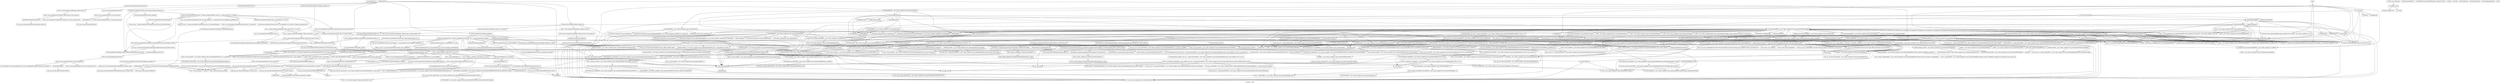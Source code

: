 digraph "Call graph: \<stdin\>" {
	label="Call graph: \<stdin\>";

	Node0x5570b56fadf0 [shape=record,label="{__gxx_personality_v0}"];
	Node0x5570b57f4c70 [shape=record,label="{_ZSt9transformIN9__gnu_cxx17__normal_iteratorIPcNSt7__cxx1112basic_stringIcSt11char_traitsIcESaIcEEEEES9_PFiiEET0_T_SD_SC_T1_}"];
	Node0x5570b57f4c70 -> Node0x5570b56f76a0;
	Node0x5570b57f4c70 -> Node0x5570b56f73e0;
	Node0x5570b57f4c70 -> Node0x5570b56f7b40;
	Node0x5570b5718c60 [shape=record,label="{_ZNSt14basic_ifstreamIcSt11char_traitsIcEE4openERKNSt7__cxx1112basic_stringIcS1_SaIcEEESt13_Ios_Openmode}"];
	Node0x5570b5719aa0 [shape=record,label="{_Z8openFileRKNSt7__cxx1112basic_stringIcSt11char_traitsIcESaIcEEE}"];
	Node0x5570b5719aa0 -> Node0x5570b571a2e0;
	Node0x5570b5719aa0 -> Node0x5570b56ca3f0;
	Node0x5570b5719aa0 -> Node0x5570b56cd6c0;
	Node0x5570b5719aa0 -> Node0x5570b56f7c90;
	Node0x5570b5719aa0 -> Node0x5570b571aba0;
	Node0x5570b5719aa0 -> Node0x5570b56e7620;
	Node0x5570b5719aa0 -> Node0x5570b56e15a0;
	Node0x5570b56cc970 [shape=record,label="{__cxx_global_var_init}"];
	Node0x5570b56cc970 -> Node0x5570b56cd5c0;
	Node0x5570b56cc970 -> Node0x5570b56c9f00;
	Node0x5570b56ca690 [shape=record,label="{_ZNSt8ios_base4InitD1Ev}"];
	Node0x5570b56c9f00 [shape=record,label="{__cxa_atexit}"];
	Node0x5570b56ca860 [shape=record,label="{main}"];
	Node0x5570b56ca860 -> Node0x5570b56c89d0;
	Node0x5570b56cd5c0 [shape=record,label="{_ZNSt8ios_base4InitC1Ev}"];
	Node0x5570b57fd3e0 [shape=record,label="{_ZStorSt13_Ios_OpenmodeS_}"];
	Node0x5570b56c89d0 [shape=record,label="{_Z7welcomev}"];
	Node0x5570b56c89d0 -> Node0x5570b56c9290;
	Node0x5570b56c89d0 -> Node0x5570b56f7c90;
	Node0x5570b56c89d0 -> Node0x5570b56ccd00;
	Node0x5570b56c89d0 -> Node0x5570b5855110;
	Node0x5570b56c89d0 -> Node0x5570b56ca610;
	Node0x5570b56c89d0 -> Node0x5570b56c6e70;
	Node0x5570b56c89d0 -> Node0x5570b56ca500;
	Node0x5570b56c89d0 -> Node0x5570b5855350;
	Node0x5570b56c89d0 -> Node0x5570b56ca7f0;
	Node0x5570b56c89d0 -> Node0x5570b56e8e00;
	Node0x5570b56f9de0 [shape=record,label="{_ZNSolsEi}"];
	Node0x5570b56cd2d0 [shape=record,label="{_ZNKSt9basic_iosIcSt11char_traitsIcEEcvbEv}"];
	Node0x5570b56f4fc0 [shape=record,label="{_ZStlsIcSt11char_traitsIcESaIcEERSt13basic_ostreamIT_T0_ES7_RKNSt7__cxx1112basic_stringIS4_S5_T1_EE}"];
	Node0x5570b57033e0 [shape=record,label="{_ZSt4endlIcSt11char_traitsIcEERSt13basic_ostreamIT_T0_ES6_}"];
	Node0x5570b56cd240 [shape=record,label="{_ZNSt14basic_ifstreamIcSt11char_traitsIcEE7is_openEv}"];
	Node0x5570b56f5a50 [shape=record,label="{_ZNSt7__cxx1118basic_stringstreamIcSt11char_traitsIcESaIcEED1Ev}"];
	Node0x5570b5779200 [shape=record,label="{_Z12treatCommandRNSt7__cxx1112basic_stringIcSt11char_traitsIcESaIcEEER6island4file}"];
	Node0x5570b5779200 -> Node0x5570b575bd60;
	Node0x5570b5779200 -> Node0x5570b56c9290;
	Node0x5570b5779200 -> Node0x5570b5750430;
	Node0x5570b5779200 -> Node0x5570b56f4e20;
	Node0x5570b5779200 -> Node0x5570b572a900;
	Node0x5570b5779200 -> Node0x5570b57f4c70;
	Node0x5570b5779200 -> Node0x5570b57fd3e0;
	Node0x5570b5779200 -> Node0x5570b56cd630;
	Node0x5570b5779200 -> Node0x5570b56ca500;
	Node0x5570b5779200 -> Node0x5570b56cd2d0;
	Node0x5570b5779200 -> Node0x5570b56ca580;
	Node0x5570b5779200 -> Node0x5570b56cd3d0;
	Node0x5570b5779200 -> Node0x5570b56ccc70;
	Node0x5570b5779200 -> Node0x5570b56c6e70;
	Node0x5570b5779200 -> Node0x5570b56f7c90;
	Node0x5570b5779200 -> Node0x5570b56f5a50;
	Node0x5570b5779200 -> Node0x5570b56ca3f0;
	Node0x5570b5779200 -> Node0x5570b56cd6c0;
	Node0x5570b5779200 -> Node0x5570b56ef300;
	Node0x5570b5779200 -> Node0x5570b56e6d40;
	Node0x5570b5779200 -> Node0x5570b56cd240;
	Node0x5570b5779200 -> Node0x5570b56c90c0;
	Node0x5570b5779200 -> Node0x5570b56e5d80;
	Node0x5570b5779200 -> Node0x5570b56ccd00;
	Node0x5570b5779200 -> Node0x5570b56f9de0;
	Node0x5570b5779200 -> Node0x5570b56e5950;
	Node0x5570b5779200 -> Node0x5570b56ca610;
	Node0x5570b5779200 -> Node0x5570b56f4fc0;
	Node0x5570b5779200 -> Node0x5570b5855110;
	Node0x5570b5779200 -> Node0x5570b56e7e60;
	Node0x5570b5779200 -> Node0x5570b56f46b0;
	Node0x5570b5779200 -> Node0x5570b56e5630;
	Node0x5570b5779200 -> Node0x5570b5779200;
	Node0x5570b5779200 -> Node0x5570b56da1e0;
	Node0x5570b5779200 -> Node0x5570b5855350;
	Node0x5570b5779200 -> Node0x5570b56e15a0;
	Node0x5570b5779200 -> Node0x5570b56e71a0;
	Node0x5570b5779200 -> Node0x5570b56f4b90;
	Node0x5570b5779200 -> Node0x5570b56e8790;
	Node0x5570b5779200 -> Node0x5570b56f3670;
	Node0x5570b5779200 -> Node0x5570b56e1940;
	Node0x5570b5779200 -> Node0x5570b56f14a0;
	Node0x5570b5779200 -> Node0x5570b56e1f90;
	Node0x5570b5779200 -> Node0x5570b56e58a0;
	Node0x5570b5779200 -> Node0x5570b56e8d10;
	Node0x5570b5779200 -> Node0x5570b56e9f40;
	Node0x5570b5779200 -> Node0x5570b56e95a0;
	Node0x5570b5779200 -> Node0x5570b56f0960;
	Node0x5570b5779200 -> Node0x5570b56ecbd0;
	Node0x5570b5779200 -> Node0x5570b56f0150;
	Node0x5570b5779200 -> Node0x5570b56ea650;
	Node0x5570b5779200 -> Node0x5570b56ea920;
	Node0x5570b5779200 -> Node0x5570b56e7620;
	Node0x5570b56f4e20 [shape=record,label="{_ZNSt7__cxx1112basic_stringIcSt11char_traitsIcESaIcEE3endEv}"];
	Node0x5570b56f9b50 [shape=record,label="{tolower}"];
	Node0x5570b5874e10 [shape=record,label="{_ZNK9__gnu_cxx17__normal_iteratorIPSt6vectorI4tileSaIS2_EES1_IS4_SaIS4_EEE4baseEv}"];
	Node0x5570b56ca500 [shape=record,label="{_ZStrsIcSt11char_traitsIcESaIcEERSt13basic_istreamIT_T0_ES7_RNSt7__cxx1112basic_stringIS4_S5_T1_EE}"];
	Node0x5570b56ca580 [shape=record,label="{_ZNSt6vectorINSt7__cxx1112basic_stringIcSt11char_traitsIcESaIcEEESaIS5_EE9push_backERKS5_}"];
	Node0x5570b56ca580 -> Node0x5570b56fd180;
	Node0x5570b56ca580 -> Node0x5570b56fe0a0;
	Node0x5570b56ca580 -> Node0x5570b56fe6d0;
	Node0x5570b56c6e70 [shape=record,label="{_ZSteqIcSt11char_traitsIcESaIcEEbRKNSt7__cxx1112basic_stringIT_T0_T1_EEPKS5_}"];
	Node0x5570b56c6e70 -> Node0x5570b56ff530;
	Node0x5570b56f7c90 [shape=record,label="{_ZNSt7__cxx1112basic_stringIcSt11char_traitsIcESaIcEED1Ev}"];
	Node0x5570b56c90c0 [shape=record,label="{_ZSt7getlineIcSt11char_traitsIcESaIcEERSt13basic_istreamIT_T0_ES7_RNSt7__cxx1112basic_stringIS4_S5_T1_EE}"];
	Node0x5570b56ccd00 [shape=record,label="{_ZStlsISt11char_traitsIcEERSt13basic_ostreamIcT_ES5_PKc}"];
	Node0x5570b56ca610 [shape=record,label="{_ZNSolsEPFRSoS_E}"];
	Node0x5570b56f46b0 [shape=record,label="{_ZNKSt7__cxx1112basic_stringIcSt11char_traitsIcESaIcEE5emptyEv}"];
	Node0x5570b56e5630 [shape=record,label="{_ZN4fileC2ERKS_}"];
	Node0x5570b56e5630 -> Node0x5570b56ea650;
	Node0x5570b56e15a0 [shape=record,label="{_ZN4fileD2Ev}"];
	Node0x5570b56e15a0 -> Node0x5570b572a900;
	Node0x5570b56e58a0 [shape=record,label="{strerror}"];
	Node0x5570b56e5950 [shape=record,label="{_ZNSaIcEC1Ev}"];
	Node0x5570b56e1f90 [shape=record,label="{__errno_location}"];
	Node0x5570b56e5d80 [shape=record,label="{_ZNSt7__cxx1112basic_stringIcSt11char_traitsIcESaIcEEC1EPKcRKS3_}"];
	Node0x5570b56e6d40 [shape=record,label="{_ZNSaIcED1Ev}"];
	Node0x5570b56e71a0 [shape=record,label="{_ZN4file14receiveCommandERKNSt7__cxx1112basic_stringIcSt11char_traitsIcESaIcEEE}"];
	Node0x5570b56e71a0 -> Node0x5570b56ca580;
	Node0x5570b56e7e60 [shape=record,label="{_ZNKSt6vectorINSt7__cxx1112basic_stringIcSt11char_traitsIcESaIcEEESaIS5_EE4sizeEv}"];
	Node0x5570b56e8d10 [shape=record,label="{_ZNSt7__cxx114stoiERKNS_12basic_stringIcSt11char_traitsIcESaIcEEEPmi}"];
	Node0x5570b56e8d10 -> Node0x5570b5706b40;
	Node0x5570b56e8d10 -> Node0x5570b5707090;
	Node0x5570b56ef300 [shape=record,label="{_ZNSt7__cxx1119basic_ostringstreamIcSt11char_traitsIcESaIcEED1Ev}"];
	Node0x5570b572a900 [shape=record,label="{_ZNSt6vectorINSt7__cxx1112basic_stringIcSt11char_traitsIcESaIcEEESaIS5_EED2Ev}"];
	Node0x5570b572a900 -> Node0x5570b570b970;
	Node0x5570b572a900 -> Node0x5570b570d400;
	Node0x5570b572a900 -> Node0x5570b570c480;
	Node0x5570b572a900 -> Node0x5570b570d990;
	Node0x5570b575bd60 [shape=record,label="{_ZNSt6vectorINSt7__cxx1112basic_stringIcSt11char_traitsIcESaIcEEESaIS5_EEC2Ev}"];
	Node0x5570b575bd60 -> Node0x5570b56f6970;
	Node0x5570b56c9290 [shape=record,label="{_ZNSt7__cxx1112basic_stringIcSt11char_traitsIcESaIcEEC1Ev}"];
	Node0x5570b5711b80 [shape=record,label="{_Z8saveFileRKNSt7__cxx1112basic_stringIcSt11char_traitsIcESaIcEEERK4file}"];
	Node0x5570b5711b80 -> Node0x5570b57125a0;
	Node0x5570b5711b80 -> Node0x5570b56ca3f0;
	Node0x5570b5711b80 -> Node0x5570b57fd3e0;
	Node0x5570b5711b80 -> Node0x5570b5712f40;
	Node0x5570b5711b80 -> Node0x5570b56f7c90;
	Node0x5570b5711b80 -> Node0x5570b5713470;
	Node0x5570b5711b80 -> Node0x5570b5713bb0;
	Node0x5570b5711b80 -> Node0x5570b570d990;
	Node0x5570b5711b80 -> Node0x5570b5714020;
	Node0x5570b5711b80 -> Node0x5570b56ccd00;
	Node0x5570b5711b80 -> Node0x5570b56b5a40;
	Node0x5570b5711b80 -> Node0x5570b56ca610;
	Node0x5570b5711b80 -> Node0x5570b56b59c0;
	Node0x5570b5707090 [shape=record,label="{_ZN9__gnu_cxx6__stoaIlicJiEEET0_PFT_PKT1_PPS3_DpT2_EPKcS5_PmS9_}"];
	Node0x5570b5707090 -> Node0x5570b57437f0;
	Node0x5570b5707090 -> Node0x5570b5743be0;
	Node0x5570b5707090 -> Node0x5570b5744620;
	Node0x5570b5707090 -> Node0x5570b56e1f90;
	Node0x5570b5707090 -> Node0x5570b5871d60;
	Node0x5570b5707090 -> Node0x5570b5871de0;
	Node0x5570b5750430 [shape=record,label="{_ZNSt7__cxx1112basic_stringIcSt11char_traitsIcESaIcEE5beginEv}"];
	Node0x5570b56cd630 [shape=record,label="{_ZNSt7__cxx1118basic_stringstreamIcSt11char_traitsIcESaIcEEC1ERKNS_12basic_stringIcS2_S3_EESt13_Ios_Openmode}"];
	Node0x5570b56cd3d0 [shape=record,label="{_ZNSt7__cxx1119basic_ostringstreamIcSt11char_traitsIcESaIcEEC1Ev}"];
	Node0x5570b5709ad0 [shape=record,label="{_ZN9__gnu_cxx14__alloc_traitsISaINSt7__cxx1112basic_stringIcSt11char_traitsIcESaIcEEEES6_E17_S_select_on_copyERKS7_}"];
	Node0x5570b5709ad0 -> Node0x5570b5765ba0;
	Node0x5570b56ccc70 [shape=record,label="{_ZNSt6vectorINSt7__cxx1112basic_stringIcSt11char_traitsIcESaIcEEESaIS5_EEixEm}"];
	Node0x5570b56ca3f0 [shape=record,label="{_ZStplIcSt11char_traitsIcESaIcEENSt7__cxx1112basic_stringIT_T0_T1_EERKS8_PKS5_}"];
	Node0x5570b56ca3f0 -> Node0x5570b57001c0;
	Node0x5570b56ca3f0 -> Node0x5570b5700b50;
	Node0x5570b56ca3f0 -> Node0x5570b56f7c90;
	Node0x5570b57092d0 [shape=record,label="{_ZN4tile4consERKNSt7__cxx1112basic_stringIcSt11char_traitsIcESaIcEEE}"];
	Node0x5570b57092d0 -> Node0x5570b56e5950;
	Node0x5570b57092d0 -> Node0x5570b56e5d80;
	Node0x5570b57092d0 -> Node0x5570b572a900;
	Node0x5570b57092d0 -> Node0x5570b56ef300;
	Node0x5570b57092d0 -> Node0x5570b56ecbd0;
	Node0x5570b57092d0 -> Node0x5570b5730310;
	Node0x5570b57092d0 -> Node0x5570b570f760;
	Node0x5570b57092d0 -> Node0x5570b56f4fc0;
	Node0x5570b57092d0 -> Node0x5570b572fbd0;
	Node0x5570b57092d0 -> Node0x5570b572ebd0;
	Node0x5570b57092d0 -> Node0x5570b56fe0a0;
	Node0x5570b57092d0 -> Node0x5570b572dd10;
	Node0x5570b57092d0 -> Node0x5570b5723630;
	Node0x5570b57092d0 -> Node0x5570b5724100;
	Node0x5570b57092d0 -> Node0x5570b570ac80;
	Node0x5570b57092d0 -> Node0x5570b56f7c90;
	Node0x5570b57092d0 -> Node0x5570b56e6d40;
	Node0x5570b57092d0 -> Node0x5570b56ccd00;
	Node0x5570b57092d0 -> Node0x5570b5724c80;
	Node0x5570b57092d0 -> Node0x5570b56f46b0;
	Node0x5570b57092d0 -> Node0x5570b572d990;
	Node0x5570b57092d0 -> Node0x5570b56ccc70;
	Node0x5570b57092d0 -> Node0x5570b56cd3d0;
	Node0x5570b57092d0 -> Node0x5570b56e7e60;
	Node0x5570b56fd180 [shape=record,label="{_ZNSt16allocator_traitsISaINSt7__cxx1112basic_stringIcSt11char_traitsIcESaIcEEEEE9constructIS5_JRKS5_EEEvRS6_PT_DpOT0_}"];
	Node0x5570b56fd180 -> Node0x5570b574b7d0;
	Node0x5570b56fd180 -> Node0x5570b574c460;
	Node0x5570b56cd6c0 [shape=record,label="{_ZNSt14basic_ifstreamIcSt11char_traitsIcEEC1ERKNSt7__cxx1112basic_stringIcS1_SaIcEEESt13_Ios_Openmode}"];
	Node0x5570b56da1e0 [shape=record,label="{_ZNSt7__cxx1112basic_stringIcSt11char_traitsIcESaIcEEaSEOS4_}"];
	Node0x5570b56e1940 [shape=record,label="{_ZNSt14basic_ifstreamIcSt11char_traitsIcEE5closeEv}"];
	Node0x5570b56e7620 [shape=record,label="{_ZNSt14basic_ifstreamIcSt11char_traitsIcEED1Ev}"];
	Node0x5570b56e95a0 [shape=record,label="{isdigit}"];
	Node0x5570b57437f0 [shape=record,label="{_ZZN9__gnu_cxx6__stoaIlicJiEEET0_PFT_PKT1_PPS3_DpT2_EPKcS5_PmS9_EN11_Save_errnoC2Ev}"];
	Node0x5570b57437f0 -> Node0x5570b56e1f90;
	Node0x5570b56e9f40 [shape=record,label="{_ZNK6island13isOutOfBoundsEii}"];
	Node0x5570b56e9f40 -> Node0x5570b5707460;
	Node0x5570b56e9f40 -> Node0x5570b5707890;
	Node0x5570b56e9f40 -> Node0x5570b5707f70;
	Node0x5570b5706b40 [shape=record,label="{_ZNKSt7__cxx1112basic_stringIcSt11char_traitsIcESaIcEE5c_strEv}"];
	Node0x5570b56ea920 [shape=record,label="{_ZN6island4consESt6vectorINSt7__cxx1112basic_stringIcSt11char_traitsIcESaIcEEESaIS6_EE}"];
	Node0x5570b56ea920 -> Node0x5570b56cd3d0;
	Node0x5570b56ea920 -> Node0x5570b56ccc70;
	Node0x5570b56ea920 -> Node0x5570b56e8d10;
	Node0x5570b56ea920 -> Node0x5570b56ef300;
	Node0x5570b56ea920 -> Node0x5570b56f7c90;
	Node0x5570b56ea920 -> Node0x5570b5708a40;
	Node0x5570b56ea920 -> Node0x5570b5708fb0;
	Node0x5570b56ea920 -> Node0x5570b56ca610;
	Node0x5570b56ea920 -> Node0x5570b57092d0;
	Node0x5570b56ea920 -> Node0x5570b56f4fc0;
	Node0x5570b56ea920 -> Node0x5570b56ccd00;
	Node0x5570b56ea920 -> Node0x5570b56ecbd0;
	Node0x5570b56ea920 -> Node0x5570b56f46b0;
	Node0x5570b56ea650 [shape=record,label="{_ZNSt6vectorINSt7__cxx1112basic_stringIcSt11char_traitsIcESaIcEEESaIS5_EEC2ERKS7_}"];
	Node0x5570b56ea650 -> Node0x5570b56e7e60;
	Node0x5570b56ea650 -> Node0x5570b57096a0;
	Node0x5570b56ea650 -> Node0x5570b5709ad0;
	Node0x5570b56ea650 -> Node0x5570b570a1b0;
	Node0x5570b56ea650 -> Node0x5570b570ac80;
	Node0x5570b56ea650 -> Node0x5570b570b280;
	Node0x5570b56ea650 -> Node0x5570b570b5a0;
	Node0x5570b56ea650 -> Node0x5570b570b970;
	Node0x5570b56ea650 -> Node0x5570b570bda0;
	Node0x5570b56ea650 -> Node0x5570b570c480;
	Node0x5570b56ecbd0 [shape=record,label="{_ZNKSt7__cxx1119basic_ostringstreamIcSt11char_traitsIcESaIcEE3strEv}"];
	Node0x5570b57171d0 [shape=record,label="{llvm.trap}"];
	Node0x5570b56f0150 [shape=record,label="{_ZN6island4contESt6vectorINSt7__cxx1112basic_stringIcSt11char_traitsIcESaIcEEESaIS6_EE}"];
	Node0x5570b56f0150 -> Node0x5570b56cd3d0;
	Node0x5570b56f0150 -> Node0x5570b5707460;
	Node0x5570b56f0150 -> Node0x5570b5708a40;
	Node0x5570b56f0150 -> Node0x5570b5707f70;
	Node0x5570b56f0150 -> Node0x5570b56ef300;
	Node0x5570b56f0150 -> Node0x5570b5708fb0;
	Node0x5570b56f0150 -> Node0x5570b56b53a0;
	Node0x5570b56f0150 -> Node0x5570b56c6e70;
	Node0x5570b56f0150 -> Node0x5570b56f7c90;
	Node0x5570b56f0150 -> Node0x5570b56ca610;
	Node0x5570b56f0150 -> Node0x5570b56b56b0;
	Node0x5570b56f0150 -> Node0x5570b56f4fc0;
	Node0x5570b56f0150 -> Node0x5570b56ccc70;
	Node0x5570b56f0150 -> Node0x5570b56ccd00;
	Node0x5570b56f0150 -> Node0x5570b56f46b0;
	Node0x5570b56f0150 -> Node0x5570b56ecbd0;
	Node0x5570b56f0150 -> Node0x5570b570e8f0;
	Node0x5570b56f0960 [shape=record,label="{_ZNK6island14showInfoIslandB5cxx11Ev}"];
	Node0x5570b56f0960 -> Node0x5570b56cd3d0;
	Node0x5570b56f0960 -> Node0x5570b56ccd00;
	Node0x5570b56f0960 -> Node0x5570b56ca610;
	Node0x5570b56f0960 -> Node0x5570b56ef300;
	Node0x5570b56f0960 -> Node0x5570b5707460;
	Node0x5570b56f0960 -> Node0x5570b56ecbd0;
	Node0x5570b56f0960 -> Node0x5570b56f9de0;
	Node0x5570b56f0960 -> Node0x5570b570f030;
	Node0x5570b56f0960 -> Node0x5570b56f7c90;
	Node0x5570b56f0960 -> Node0x5570b5707f70;
	Node0x5570b56f0960 -> Node0x5570b5707890;
	Node0x5570b56f0960 -> Node0x5570b56f4fc0;
	Node0x5570b56f0960 -> Node0x5570b56f3670;
	Node0x5570b56f0960 -> Node0x5570b5710090;
	Node0x5570b56f0960 -> Node0x5570b570f760;
	Node0x5570b5707890 [shape=record,label="{_ZNKSt6vectorIS_I4tileSaIS0_EESaIS2_EEixEm}"];
	Node0x5570b56b53a0 [shape=record,label="{_ZN4tile7getTypeB5cxx11Ev}"];
	Node0x5570b56b53a0 -> Node0x5570b57001c0;
	Node0x5570b56f14a0 [shape=record,label="{_ZNK6island7getTileEii}"];
	Node0x5570b56f14a0 -> Node0x5570b5707890;
	Node0x5570b56f14a0 -> Node0x5570b5710090;
	Node0x5570b56f14a0 -> Node0x5570b5710c30;
	Node0x5570b56f3670 [shape=record,label="{_ZNK4tile12showInfoTileB5cxx11Ev}"];
	Node0x5570b56f3670 -> Node0x5570b56cd3d0;
	Node0x5570b56f3670 -> Node0x5570b56f4fc0;
	Node0x5570b56f3670 -> Node0x5570b56f46b0;
	Node0x5570b56f3670 -> Node0x5570b56ccd00;
	Node0x5570b56f3670 -> Node0x5570b56ef300;
	Node0x5570b56f3670 -> Node0x5570b56ecbd0;
	Node0x5570b56f3670 -> Node0x5570b56f9de0;
	Node0x5570b56f3670 -> Node0x5570b570f760;
	Node0x5570b56e8790 [shape=record,label="{_ZN4tileD2Ev}"];
	Node0x5570b56e8790 -> Node0x5570b56f7c90;
	Node0x5570b56f4b90 [shape=record,label="{_Z12saveCommandsRKNSt7__cxx1112basic_stringIcSt11char_traitsIcESaIcEEE}"];
	Node0x5570b5855350 [shape=record,label="{_Z11showCreditsv}"];
	Node0x5570b5855350 -> Node0x5570b56ccd00;
	Node0x5570b5855110 [shape=record,label="{exit}"];
	Node0x5570b5713bb0 [shape=record,label="{_ZNSt14basic_ofstreamIcSt11char_traitsIcEE5closeEv}"];
	Node0x5570b5712f40 [shape=record,label="{_ZNSt14basic_ofstreamIcSt11char_traitsIcEE4openERKNSt7__cxx1112basic_stringIcS1_SaIcEEESt13_Ios_Openmode}"];
	Node0x5570b5713470 [shape=record,label="{_ZNSo5writeEPKcl}"];
	Node0x5570b5715dd0 [shape=record,label="{llvm.eh.typeid.for}"];
	Node0x5570b5714020 [shape=record,label="{__cxa_begin_catch}"];
	Node0x5570b56b59c0 [shape=record,label="{__cxa_end_catch}"];
	Node0x5570b570d990 [shape=record,label="{__clang_call_terminate}"];
	Node0x5570b570d990 -> Node0x5570b5714020;
	Node0x5570b570d990 -> Node0x5570b5716b40;
	Node0x5570b56b5a40 [shape=record,label="{_ZNSt14basic_ofstreamIcSt11char_traitsIcEED1Ev}"];
	Node0x5570b5717f50 [shape=record,label="{_Z9checkFileRKNSt7__cxx1112basic_stringIcSt11char_traitsIcESaIcEEE}"];
	Node0x5570b5717f50 -> Node0x5570b57185d0;
	Node0x5570b5717f50 -> Node0x5570b56ca3f0;
	Node0x5570b5717f50 -> Node0x5570b5718c60;
	Node0x5570b5717f50 -> Node0x5570b56f7c90;
	Node0x5570b5717f50 -> Node0x5570b56cd2d0;
	Node0x5570b5717f50 -> Node0x5570b56e7620;
	Node0x5570b57125a0 [shape=record,label="{_ZNSt14basic_ofstreamIcSt11char_traitsIcEEC1Ev}"];
	Node0x5570b5716b40 [shape=record,label="{_ZSt9terminatev}"];
	Node0x5570b57780e0 [shape=record,label="{_ZSt8distanceIPKNSt7__cxx1112basic_stringIcSt11char_traitsIcESaIcEEEENSt15iterator_traitsIT_E15difference_typeES9_S9_}"];
	Node0x5570b57780e0 -> Node0x5570b58737f0;
	Node0x5570b57780e0 -> Node0x5570b5873870;
	Node0x5570b5778e20 [shape=record,label="{_ZNSt6vectorINSt7__cxx1112basic_stringIcSt11char_traitsIcESaIcEEESaIS5_EE17_S_check_init_lenEmRKS6_}"];
	Node0x5570b5778e20 -> Node0x5570b5769520;
	Node0x5570b5778e20 -> Node0x5570b5754420;
	Node0x5570b5778e20 -> Node0x5570b570ac80;
	Node0x5570b5778e20 -> Node0x5570b5875fb0;
	Node0x5570b5873a60 [shape=record,label="{_ZSt18uninitialized_copyIPKNSt7__cxx1112basic_stringIcSt11char_traitsIcESaIcEEEPS5_ET0_T_SA_S9_}"];
	Node0x5570b5873a60 -> Node0x5570b5873ae0;
	Node0x5570b58737f0 [shape=record,label="{_ZSt19__iterator_categoryIPKNSt7__cxx1112basic_stringIcSt11char_traitsIcESaIcEEEENSt15iterator_traitsIT_E17iterator_categoryERKS9_}"];
	Node0x5570b5873690 [shape=record,label="{_ZSt22__uninitialized_copy_aIPKNSt7__cxx1112basic_stringIcSt11char_traitsIcESaIcEEEPS5_S5_ET0_T_SA_S9_RSaIT1_E}"];
	Node0x5570b5873690 -> Node0x5570b5873a60;
	Node0x5570b57185d0 [shape=record,label="{_ZNSt14basic_ifstreamIcSt11char_traitsIcEEC1Ev}"];
	Node0x5570b5875da0 [shape=record,label="{_ZN4file12redoCommandsB5cxx11Ev}"];
	Node0x5570b5875da0 -> Node0x5570b575bd60;
	Node0x5570b5875da0 -> Node0x5570b56e7e60;
	Node0x5570b5875da0 -> Node0x5570b5875eb0;
	Node0x5570b5875da0 -> Node0x5570b572a900;
	Node0x5570b5875da0 -> Node0x5570b56ccc70;
	Node0x5570b5875da0 -> Node0x5570b56ca580;
	Node0x5570b571a2e0 [shape=record,label="{_ZN4fileC2Ev}"];
	Node0x5570b571a2e0 -> Node0x5570b575bd60;
	Node0x5570b571aba0 [shape=record,label="{_ZNSi4readEPcl}"];
	Node0x5570b5875eb0 [shape=record,label="{_ZNSt6vectorINSt7__cxx1112basic_stringIcSt11char_traitsIcESaIcEEESaIS5_EE7reserveEm}"];
	Node0x5570b5875eb0 -> Node0x5570b5875f30;
	Node0x5570b5875eb0 -> Node0x5570b5875fb0;
	Node0x5570b5875eb0 -> Node0x5570b5876030;
	Node0x5570b5875eb0 -> Node0x5570b56e7e60;
	Node0x5570b5875eb0 -> Node0x5570b58760b0;
	Node0x5570b5875eb0 -> Node0x5570b570b970;
	Node0x5570b5875eb0 -> Node0x5570b5876280;
	Node0x5570b5875eb0 -> Node0x5570b5876300;
	Node0x5570b574dd90 [shape=record,label="{_ZSt3maxImERKT_S2_S2_}"];
	Node0x5570b5735ac0 [shape=record,label="{_ZNK9__gnu_cxx17__normal_iteratorIPNSt7__cxx1112basic_stringIcSt11char_traitsIcESaIcEEESt6vectorIS6_SaIS6_EEE4baseEv}"];
	Node0x5570b56ca7f0 [shape=record,label="{_Z7newGamev}"];
	Node0x5570b56ca7f0 -> Node0x5570b56ccd00;
	Node0x5570b56ca7f0 -> Node0x5570b5876380;
	Node0x5570b56ca7f0 -> Node0x5570b5876400;
	Node0x5570b56ca7f0 -> Node0x5570b571b4c0;
	Node0x5570b56ca7f0 -> Node0x5570b56ca610;
	Node0x5570b5876400 [shape=record,label="{_ZNSi6ignoreEli}"];
	Node0x5570b571b4c0 [shape=record,label="{_Z14createNewWorldPi}"];
	Node0x5570b571b4c0 -> Node0x5570b571a2e0;
	Node0x5570b571b4c0 -> Node0x5570b58782d0;
	Node0x5570b571b4c0 -> Node0x5570b5878350;
	Node0x5570b571b4c0 -> Node0x5570b56e15a0;
	Node0x5570b571b4c0 -> Node0x5570b5878520;
	Node0x5570b56e8e00 [shape=record,label="{_Z8loadGameRKNSt7__cxx1112basic_stringIcSt11char_traitsIcESaIcEEE}"];
	Node0x5570b56e8e00 -> Node0x5570b5717f50;
	Node0x5570b56e8e00 -> Node0x5570b5719aa0;
	Node0x5570b56e8e00 -> Node0x5570b56e5630;
	Node0x5570b56e8e00 -> Node0x5570b58781f0;
	Node0x5570b56e8e00 -> Node0x5570b56e15a0;
	Node0x5570b5876380 [shape=record,label="{_ZNSirsERi}"];
	Node0x5570b58781f0 [shape=record,label="{_Z17createLoadedWorld4file}"];
	Node0x5570b58781f0 -> Node0x5570b58785a0;
	Node0x5570b58781f0 -> Node0x5570b5878620;
	Node0x5570b58781f0 -> Node0x5570b5875da0;
	Node0x5570b58781f0 -> Node0x5570b56e7e60;
	Node0x5570b58781f0 -> Node0x5570b56ccc70;
	Node0x5570b58781f0 -> Node0x5570b56e5630;
	Node0x5570b58781f0 -> Node0x5570b5779200;
	Node0x5570b58781f0 -> Node0x5570b56f7c90;
	Node0x5570b58781f0 -> Node0x5570b56e15a0;
	Node0x5570b58781f0 -> Node0x5570b5878520;
	Node0x5570b58781f0 -> Node0x5570b5878350;
	Node0x5570b58781f0 -> Node0x5570b572a900;
	Node0x5570b5878a80 [shape=record,label="{_Z5playsR6islandRK4file}"];
	Node0x5570b5878a80 -> Node0x5570b56c9290;
	Node0x5570b5878a80 -> Node0x5570b56f7c90;
	Node0x5570b5878a80 -> Node0x5570b5878b00;
	Node0x5570b5878a80 -> Node0x5570b56ccd00;
	Node0x5570b5878a80 -> Node0x5570b56c90c0;
	Node0x5570b5878a80 -> Node0x5570b56f46b0;
	Node0x5570b5878a80 -> Node0x5570b56e5630;
	Node0x5570b5878a80 -> Node0x5570b5779200;
	Node0x5570b5878a80 -> Node0x5570b56da1e0;
	Node0x5570b5878a80 -> Node0x5570b56e15a0;
	Node0x5570b5878a80 -> Node0x5570b5878e10;
	Node0x5570b5878a80 -> Node0x5570b56f4fc0;
	Node0x5570b5878e10 [shape=record,label="{_ZStneIcSt11char_traitsIcESaIcEEbRKNSt7__cxx1112basic_stringIT_T0_T1_EEPKS5_}"];
	Node0x5570b5878e10 -> Node0x5570b56c6e70;
	Node0x5570b5878b00 [shape=record,label="{_ZNSt7__cxx1112basic_stringIcSt11char_traitsIcESaIcEE5clearEv}"];
	Node0x5570b5878350 [shape=record,label="{_Z4gameR6islandRK4file}"];
	Node0x5570b5878350 -> Node0x5570b56f0960;
	Node0x5570b5878350 -> Node0x5570b56f4fc0;
	Node0x5570b5878350 -> Node0x5570b56ca610;
	Node0x5570b5878350 -> Node0x5570b56f7c90;
	Node0x5570b5878350 -> Node0x5570b571c210;
	Node0x5570b5878350 -> Node0x5570b5878a80;
	Node0x5570b5878350 -> Node0x5570b571c8a0;
	Node0x5570b5878350 -> Node0x5570b571d1c0;
	Node0x5570b571c210 [shape=record,label="{_Z4dawnR6island}"];
	Node0x5570b571c210 -> Node0x5570b56ccd00;
	Node0x5570b571c210 -> Node0x5570b56ca610;
	Node0x5570b571c8a0 [shape=record,label="{_Z4duskR6island}"];
	Node0x5570b571c8a0 -> Node0x5570b56ccd00;
	Node0x5570b571c8a0 -> Node0x5570b56ca610;
	Node0x5570b571d1c0 [shape=record,label="{_Z8gameoverR6island}"];
	Node0x5570b56b56b0 [shape=record,label="{_Z6randomii}"];
	Node0x5570b56b56b0 -> Node0x5570b571db20;
	Node0x5570b56b56b0 -> Node0x5570b571e320;
	Node0x5570b56b56b0 -> Node0x5570b571e9b0;
	Node0x5570b56b56b0 -> Node0x5570b571f3a0;
	Node0x5570b56b56b0 -> Node0x5570b571fbe0;
	Node0x5570b56b56b0 -> Node0x5570b5720050;
	Node0x5570b571db20 [shape=record,label="{_ZNSt13random_deviceC2Ev}"];
	Node0x5570b571db20 -> Node0x5570b56e5950;
	Node0x5570b571db20 -> Node0x5570b56e5d80;
	Node0x5570b571db20 -> Node0x5570b5720b20;
	Node0x5570b571db20 -> Node0x5570b56f7c90;
	Node0x5570b571db20 -> Node0x5570b56e6d40;
	Node0x5570b5878fe0 [shape=record,label="{_ZNSt13random_device9_M_getvalEv}"];
	Node0x5570b571e320 [shape=record,label="{_ZNSt13random_deviceclEv}"];
	Node0x5570b571e320 -> Node0x5570b5878fe0;
	Node0x5570b5721900 [shape=record,label="{_ZNSt13random_device7_M_finiEv}"];
	Node0x5570b571e9b0 [shape=record,label="{_ZNSt26linear_congruential_engineImLm16807ELm0ELm2147483647EEC2Em}"];
	Node0x5570b571e9b0 -> Node0x5570b5879060;
	Node0x5570b571f3a0 [shape=record,label="{_ZNSt24uniform_int_distributionIiEC2Eii}"];
	Node0x5570b571f3a0 -> Node0x5570b5879110;
	Node0x5570b571fbe0 [shape=record,label="{_ZNSt24uniform_int_distributionIiEclISt26linear_congruential_engineImLm16807ELm0ELm2147483647EEEEiRT_}"];
	Node0x5570b571fbe0 -> Node0x5570b5720e90;
	Node0x5570b5720050 [shape=record,label="{_ZNSt13random_deviceD2Ev}"];
	Node0x5570b5720050 -> Node0x5570b5721900;
	Node0x5570b5720050 -> Node0x5570b570d990;
	Node0x5570b5720e90 [shape=record,label="{_ZNSt24uniform_int_distributionIiEclISt26linear_congruential_engineImLm16807ELm0ELm2147483647EEEEiRT_RKNS0_10param_typeE}"];
	Node0x5570b5720e90 -> Node0x5570b587f1c0;
	Node0x5570b5720e90 -> Node0x5570b587f270;
	Node0x5570b5720e90 -> Node0x5570b587f2f0;
	Node0x5570b5720e90 -> Node0x5570b5879110;
	Node0x5570b5720e90 -> Node0x5570b5720e90;
	Node0x5570b5737ea0 [shape=record,label="{_ZNSt12_Vector_baseISt6vectorI4tileSaIS1_EESaIS3_EEC2Ev}"];
	Node0x5570b5737ea0 -> Node0x5570b5744c50;
	Node0x5570b58782d0 [shape=record,label="{_ZN4file10receiveDimEPKi}"];
	Node0x5570b5878520 [shape=record,label="{_ZN6islandD2Ev}"];
	Node0x5570b5878520 -> Node0x5570b5722610;
	Node0x5570b58785a0 [shape=record,label="{_ZN4file9giveLinesEv}"];
	Node0x5570b5878620 [shape=record,label="{_ZN4file11giveColumnsEv}"];
	Node0x5570b5723000 [shape=record,label="{_ZN4tileC2Ev}"];
	Node0x5570b5723000 -> Node0x5570b56c9290;
	Node0x5570b5723000 -> Node0x5570b56e5950;
	Node0x5570b5723000 -> Node0x5570b56e5d80;
	Node0x5570b5723000 -> Node0x5570b56e6d40;
	Node0x5570b5723000 -> Node0x5570b56f7c90;
	Node0x5570b5723000 -> Node0x5570b572a900;
	Node0x5570b5723000 -> Node0x5570b570ac80;
	Node0x5570b5723000 -> Node0x5570b5724c80;
	Node0x5570b5723000 -> Node0x5570b56ccc70;
	Node0x5570b5723000 -> Node0x5570b56b56b0;
	Node0x5570b5723000 -> Node0x5570b56e7e60;
	Node0x5570b5723000 -> Node0x5570b5724100;
	Node0x5570b5723000 -> Node0x5570b5723630;
	Node0x5570b5723630 [shape=record,label="{_ZNSaINSt7__cxx1112basic_stringIcSt11char_traitsIcESaIcEEEEC2Ev}"];
	Node0x5570b5723630 -> Node0x5570b5725570;
	Node0x5570b570f760 [shape=record,label="{_ZStlsISt11char_traitsIcEERSt13basic_ostreamIcT_ES5_c}"];
	Node0x5570b5725070 [shape=record,label="{llvm.memset.p0i8.i64}"];
	Node0x5570b5724100 [shape=record,label="{_ZNSt6vectorINSt7__cxx1112basic_stringIcSt11char_traitsIcESaIcEEESaIS5_EEC2ESt16initializer_listIS5_ERKS6_}"];
	Node0x5570b5724100 -> Node0x5570b5725db0;
	Node0x5570b5724100 -> Node0x5570b5726670;
	Node0x5570b5724100 -> Node0x5570b5726e70;
	Node0x5570b5724100 -> Node0x5570b57285c0;
	Node0x5570b5724100 -> Node0x5570b570c480;
	Node0x5570b57285c0 [shape=record,label="{_ZNSt6vectorINSt7__cxx1112basic_stringIcSt11char_traitsIcESaIcEEESaIS5_EE19_M_range_initializeIPKS5_EEvT_SB_St20forward_iterator_tag}"];
	Node0x5570b57285c0 -> Node0x5570b57780e0;
	Node0x5570b57285c0 -> Node0x5570b570b970;
	Node0x5570b57285c0 -> Node0x5570b5778e20;
	Node0x5570b57285c0 -> Node0x5570b58760b0;
	Node0x5570b57285c0 -> Node0x5570b5873690;
	Node0x5570b570ac80 [shape=record,label="{_ZNSaINSt7__cxx1112basic_stringIcSt11char_traitsIcESaIcEEEED2Ev}"];
	Node0x5570b570ac80 -> Node0x5570b572a710;
	Node0x5570b5724c80 [shape=record,label="{_ZNSt7__cxx1112basic_stringIcSt11char_traitsIcESaIcEEaSERKS4_}"];
	Node0x5570b57001c0 [shape=record,label="{_ZNSt7__cxx1112basic_stringIcSt11char_traitsIcESaIcEEC1ERKS4_}"];
	Node0x5570b572d990 [shape=record,label="{_ZSteqIcEN9__gnu_cxx11__enable_ifIXsr9__is_charIT_EE7__valueEbE6__typeERKNSt7__cxx1112basic_stringIS2_St11char_traitsIS2_ESaIS2_EEESC_}"];
	Node0x5570b572d990 -> Node0x5570b5730f70;
	Node0x5570b572d990 -> Node0x5570b570d990;
	Node0x5570b572d990 -> Node0x5570b5731e40;
	Node0x5570b572d990 -> Node0x5570b5732c90;
	Node0x5570b5732c90 [shape=record,label="{_ZNSt11char_traitsIcE7compareEPKcS2_m}"];
	Node0x5570b5732c90 -> Node0x5570b5873dc0;
	Node0x5570b572ebd0 [shape=record,label="{_ZN9__gnu_cxxneIPNSt7__cxx1112basic_stringIcSt11char_traitsIcESaIcEEESt6vectorIS6_SaIS6_EEEEbRKNS_17__normal_iteratorIT_T0_EESG_}"];
	Node0x5570b572ebd0 -> Node0x5570b5735ac0;
	Node0x5570b5873dc0 [shape=record,label="{memcmp}"];
	Node0x5570b572dd10 [shape=record,label="{_ZNSt6vectorINSt7__cxx1112basic_stringIcSt11char_traitsIcESaIcEEESaIS5_EE5beginEv}"];
	Node0x5570b572dd10 -> Node0x5570b5734fa0;
	Node0x5570b56fe0a0 [shape=record,label="{_ZNSt6vectorINSt7__cxx1112basic_stringIcSt11char_traitsIcESaIcEEESaIS5_EE3endEv}"];
	Node0x5570b56fe0a0 -> Node0x5570b5734fa0;
	Node0x5570b572fbd0 [shape=record,label="{_ZNK9__gnu_cxx17__normal_iteratorIPNSt7__cxx1112basic_stringIcSt11char_traitsIcESaIcEEESt6vectorIS6_SaIS6_EEEdeEv}"];
	Node0x5570b5730310 [shape=record,label="{_ZN9__gnu_cxx17__normal_iteratorIPNSt7__cxx1112basic_stringIcSt11char_traitsIcESaIcEEESt6vectorIS6_SaIS6_EEEppEv}"];
	Node0x5570b570e8f0 [shape=record,label="{_ZN4tile4contERKNSt7__cxx1112basic_stringIcSt11char_traitsIcESaIcEEE}"];
	Node0x5570b570e8f0 -> Node0x5570b56cd3d0;
	Node0x5570b570e8f0 -> Node0x5570b56e5950;
	Node0x5570b570e8f0 -> Node0x5570b56e5d80;
	Node0x5570b570e8f0 -> Node0x5570b56ef300;
	Node0x5570b570e8f0 -> Node0x5570b572a900;
	Node0x5570b570e8f0 -> Node0x5570b56ecbd0;
	Node0x5570b570e8f0 -> Node0x5570b56ccd00;
	Node0x5570b570e8f0 -> Node0x5570b5723630;
	Node0x5570b570e8f0 -> Node0x5570b5724100;
	Node0x5570b570e8f0 -> Node0x5570b570ac80;
	Node0x5570b570e8f0 -> Node0x5570b56f7c90;
	Node0x5570b570e8f0 -> Node0x5570b56e6d40;
	Node0x5570b570e8f0 -> Node0x5570b572d990;
	Node0x5570b570e8f0 -> Node0x5570b56ccc70;
	Node0x5570b570e8f0 -> Node0x5570b5878e10;
	Node0x5570b570e8f0 -> Node0x5570b56e7e60;
	Node0x5570b5735d10 [shape=record,label="{_ZN6islandC2Eii}"];
	Node0x5570b5735d10 -> Node0x5570b5736b80;
	Node0x5570b5735d10 -> Node0x5570b5736ea0;
	Node0x5570b5735d10 -> Node0x5570b5737150;
	Node0x5570b5735d10 -> Node0x5570b5737820;
	Node0x5570b5735d10 -> Node0x5570b5708a40;
	Node0x5570b5735d10 -> Node0x5570b5737ad0;
	Node0x5570b5735d10 -> Node0x5570b56e8790;
	Node0x5570b5735d10 -> Node0x5570b5722610;
	Node0x5570b5736b80 [shape=record,label="{_ZNSt6vectorIS_I4tileSaIS0_EESaIS2_EEC2Ev}"];
	Node0x5570b5736b80 -> Node0x5570b5737ea0;
	Node0x5570b5737150 [shape=record,label="{_ZNSt6vectorIS_I4tileSaIS0_EESaIS2_EE9push_backEOS2_}"];
	Node0x5570b5737150 -> Node0x5570b5738170;
	Node0x5570b5737150 -> Node0x5570b5739930;
	Node0x5570b5736ea0 [shape=record,label="{_ZNSt6vectorI4tileSaIS0_EEC2Ev}"];
	Node0x5570b5736ea0 -> Node0x5570b573a370;
	Node0x5570b5737820 [shape=record,label="{_ZNSt6vectorI4tileSaIS0_EED2Ev}"];
	Node0x5570b5737820 -> Node0x5570b573abd0;
	Node0x5570b5737820 -> Node0x5570b573c0c0;
	Node0x5570b5737820 -> Node0x5570b57021c0;
	Node0x5570b5737820 -> Node0x5570b570d990;
	Node0x5570b5708a40 [shape=record,label="{_ZNSt6vectorIS_I4tileSaIS0_EESaIS2_EEixEm}"];
	Node0x5570b5737ad0 [shape=record,label="{_ZNSt6vectorI4tileSaIS0_EE9push_backERKS0_}"];
	Node0x5570b5737ad0 -> Node0x5570b573e0b0;
	Node0x5570b5737ad0 -> Node0x5570b573e650;
	Node0x5570b5737ad0 -> Node0x5570b573f530;
	Node0x5570b5722610 [shape=record,label="{_ZNSt6vectorIS_I4tileSaIS0_EESaIS2_EED2Ev}"];
	Node0x5570b5722610 -> Node0x5570b57400f0;
	Node0x5570b5722610 -> Node0x5570b57406b0;
	Node0x5570b5722610 -> Node0x5570b5740b70;
	Node0x5570b5722610 -> Node0x5570b570d990;
	Node0x5570b5707460 [shape=record,label="{_ZNKSt6vectorIS_I4tileSaIS0_EESaIS2_EE4sizeEv}"];
	Node0x5570b570f030 [shape=record,label="{_ZNSo3putEc}"];
	Node0x5570b5707f70 [shape=record,label="{_ZNKSt6vectorI4tileSaIS0_EE4sizeEv}"];
	Node0x5570b5710090 [shape=record,label="{_ZNKSt6vectorI4tileSaIS0_EEixEm}"];
	Node0x5570b5708fb0 [shape=record,label="{_ZNSt6vectorI4tileSaIS0_EEixEm}"];
	Node0x5570b5710c30 [shape=record,label="{_ZN4tileC2ERKS_}"];
	Node0x5570b5710c30 -> Node0x5570b57001c0;
	Node0x5570b5710c30 -> Node0x5570b56f7c90;
	Node0x5570b56f6970 [shape=record,label="{_ZNSt12_Vector_baseINSt7__cxx1112basic_stringIcSt11char_traitsIcESaIcEEESaIS5_EEC2Ev}"];
	Node0x5570b56f6970 -> Node0x5570b5740df0;
	Node0x5570b5740df0 [shape=record,label="{_ZNSt12_Vector_baseINSt7__cxx1112basic_stringIcSt11char_traitsIcESaIcEEESaIS5_EE12_Vector_implC2Ev}"];
	Node0x5570b5740df0 -> Node0x5570b5723630;
	Node0x5570b5740df0 -> Node0x5570b5742840;
	Node0x5570b5742840 [shape=record,label="{_ZNSt12_Vector_baseINSt7__cxx1112basic_stringIcSt11char_traitsIcESaIcEEESaIS5_EE17_Vector_impl_dataC2Ev}"];
	Node0x5570b5725570 [shape=record,label="{_ZN9__gnu_cxx13new_allocatorINSt7__cxx1112basic_stringIcSt11char_traitsIcESaIcEEEEC2Ev}"];
	Node0x5570b57430d0 [shape=record,label="{llvm.memcpy.p0i8.p0i8.i64}"];
	Node0x5570b5871d60 [shape=record,label="{_ZZN9__gnu_cxx6__stoaIlicJiEEET0_PFT_PKT1_PPS3_DpT2_EPKcS5_PmS9_EN10_Range_chk6_S_chkElSt17integral_constantIbLb1EE}"];
	Node0x5570b5744620 [shape=record,label="{_ZZN9__gnu_cxx6__stoaIlicJiEEET0_PFT_PKT1_PPS3_DpT2_EPKcS5_PmS9_EN11_Save_errnoD2Ev}"];
	Node0x5570b5744620 -> Node0x5570b56e1f90;
	Node0x5570b5871e60 [shape=record,label="{strtol}"];
	Node0x5570b5743be0 [shape=record,label="{_ZSt24__throw_invalid_argumentPKc}"];
	Node0x5570b5871de0 [shape=record,label="{_ZSt20__throw_out_of_rangePKc}"];
	Node0x5570b5720b20 [shape=record,label="{_ZNSt13random_device7_M_initERKNSt7__cxx1112basic_stringIcSt11char_traitsIcESaIcEEE}"];
	Node0x5570b5744c50 [shape=record,label="{_ZNSt12_Vector_baseISt6vectorI4tileSaIS1_EESaIS3_EE12_Vector_implC2Ev}"];
	Node0x5570b5744c50 -> Node0x5570b5745d20;
	Node0x5570b5744c50 -> Node0x5570b57472d0;
	Node0x5570b5745d20 [shape=record,label="{_ZNSaISt6vectorI4tileSaIS0_EEEC2Ev}"];
	Node0x5570b5745d20 -> Node0x5570b5747720;
	Node0x5570b57472d0 [shape=record,label="{_ZNSt12_Vector_baseISt6vectorI4tileSaIS1_EESaIS3_EE17_Vector_impl_dataC2Ev}"];
	Node0x5570b5747720 [shape=record,label="{_ZN9__gnu_cxx13new_allocatorISt6vectorI4tileSaIS2_EEEC2Ev}"];
	Node0x5570b573a370 [shape=record,label="{_ZNSt12_Vector_baseI4tileSaIS0_EEC2Ev}"];
	Node0x5570b573a370 -> Node0x5570b5747fb0;
	Node0x5570b5747fb0 [shape=record,label="{_ZNSt12_Vector_baseI4tileSaIS0_EE12_Vector_implC2Ev}"];
	Node0x5570b5747fb0 -> Node0x5570b5748960;
	Node0x5570b5747fb0 -> Node0x5570b57bcb00;
	Node0x5570b5748960 [shape=record,label="{_ZNSaI4tileEC2Ev}"];
	Node0x5570b5748960 -> Node0x5570b574a380;
	Node0x5570b57bcb00 [shape=record,label="{_ZNSt12_Vector_baseI4tileSaIS0_EE17_Vector_impl_dataC2Ev}"];
	Node0x5570b574a380 [shape=record,label="{_ZN9__gnu_cxx13new_allocatorI4tileEC2Ev}"];
	Node0x5570b5700b50 [shape=record,label="{_ZNSt7__cxx1112basic_stringIcSt11char_traitsIcESaIcEE6appendEPKc}"];
	Node0x5570b56fe6d0 [shape=record,label="{_ZNSt6vectorINSt7__cxx1112basic_stringIcSt11char_traitsIcESaIcEEESaIS5_EE17_M_realloc_insertIJRKS5_EEEvN9__gnu_cxx17__normal_iteratorIPS5_S7_EEDpOT_}"];
	Node0x5570b56fe6d0 -> Node0x5570b574ca70;
	Node0x5570b56fe6d0 -> Node0x5570b572dd10;
	Node0x5570b56fe6d0 -> Node0x5570b574d5e0;
	Node0x5570b56fe6d0 -> Node0x5570b58760b0;
	Node0x5570b56fe6d0 -> Node0x5570b574b7d0;
	Node0x5570b56fe6d0 -> Node0x5570b56fd180;
	Node0x5570b56fe6d0 -> Node0x5570b5735ac0;
	Node0x5570b56fe6d0 -> Node0x5570b570b970;
	Node0x5570b56fe6d0 -> Node0x5570b5876280;
	Node0x5570b56fe6d0 -> Node0x5570b570d990;
	Node0x5570b56fe6d0 -> Node0x5570b5876300;
	Node0x5570b56fe6d0 -> Node0x5570b574da80;
	Node0x5570b56fe6d0 -> Node0x5570b5714020;
	Node0x5570b56fe6d0 -> Node0x5570b587e650;
	Node0x5570b56fe6d0 -> Node0x5570b56b59c0;
	Node0x5570b56fe6d0 -> Node0x5570b570d400;
	Node0x5570b5875f30 [shape=record,label="{_ZNKSt6vectorINSt7__cxx1112basic_stringIcSt11char_traitsIcESaIcEEESaIS5_EE8max_sizeEv}"];
	Node0x5570b5875f30 -> Node0x5570b57096a0;
	Node0x5570b5875f30 -> Node0x5570b5754420;
	Node0x5570b574c460 [shape=record,label="{_ZN9__gnu_cxx13new_allocatorINSt7__cxx1112basic_stringIcSt11char_traitsIcESaIcEEEE9constructIS6_JRKS6_EEEvPT_DpOT0_}"];
	Node0x5570b574c460 -> Node0x5570b574b7d0;
	Node0x5570b574c460 -> Node0x5570b57001c0;
	Node0x5570b574b7d0 [shape=record,label="{_ZSt7forwardIRKNSt7__cxx1112basic_stringIcSt11char_traitsIcESaIcEEEEOT_RNSt16remove_referenceIS8_E4typeE}"];
	Node0x5570b574ca70 [shape=record,label="{_ZNKSt6vectorINSt7__cxx1112basic_stringIcSt11char_traitsIcESaIcEEESaIS5_EE12_M_check_lenEmPKc}"];
	Node0x5570b574ca70 -> Node0x5570b5875f30;
	Node0x5570b574ca70 -> Node0x5570b56e7e60;
	Node0x5570b574ca70 -> Node0x5570b5875fb0;
	Node0x5570b574ca70 -> Node0x5570b574dd90;
	Node0x5570b574d5e0 [shape=record,label="{_ZN9__gnu_cxxmiIPNSt7__cxx1112basic_stringIcSt11char_traitsIcESaIcEEESt6vectorIS6_SaIS6_EEEENS_17__normal_iteratorIT_T0_E15difference_typeERKSE_SH_}"];
	Node0x5570b574d5e0 -> Node0x5570b5735ac0;
	Node0x5570b58760b0 [shape=record,label="{_ZNSt12_Vector_baseINSt7__cxx1112basic_stringIcSt11char_traitsIcESaIcEEESaIS5_EE11_M_allocateEm}"];
	Node0x5570b58760b0 -> Node0x5570b574f1a0;
	Node0x5570b5876280 [shape=record,label="{_ZNSt6vectorINSt7__cxx1112basic_stringIcSt11char_traitsIcESaIcEEESaIS5_EE11_S_relocateEPS5_S8_S8_RS6_}"];
	Node0x5570b5876280 -> Node0x5570b574f550;
	Node0x5570b574f550 [shape=record,label="{_ZNSt6vectorINSt7__cxx1112basic_stringIcSt11char_traitsIcESaIcEEESaIS5_EE14_S_do_relocateEPS5_S8_S8_RS6_St17integral_constantIbLb1EE}"];
	Node0x5570b574f550 -> Node0x5570b575d3e0;
	Node0x5570b570b970 [shape=record,label="{_ZNSt12_Vector_baseINSt7__cxx1112basic_stringIcSt11char_traitsIcESaIcEEESaIS5_EE19_M_get_Tp_allocatorEv}"];
	Node0x5570b587e650 [shape=record,label="{_ZNSt16allocator_traitsISaINSt7__cxx1112basic_stringIcSt11char_traitsIcESaIcEEEEE7destroyIS5_EEvRS6_PT_}"];
	Node0x5570b587e650 -> Node0x5570b5750020;
	Node0x5570b570d400 [shape=record,label="{_ZSt8_DestroyIPNSt7__cxx1112basic_stringIcSt11char_traitsIcESaIcEEES5_EvT_S7_RSaIT0_E}"];
	Node0x5570b570d400 -> Node0x5570b5750de0;
	Node0x5570b5876300 [shape=record,label="{_ZNSt12_Vector_baseINSt7__cxx1112basic_stringIcSt11char_traitsIcESaIcEEESaIS5_EE13_M_deallocateEPS5_m}"];
	Node0x5570b5876300 -> Node0x5570b5752e50;
	Node0x5570b574da80 [shape=record,label="{__cxa_rethrow}"];
	Node0x5570b5875fb0 [shape=record,label="{_ZSt20__throw_length_errorPKc}"];
	Node0x5570b5754420 [shape=record,label="{_ZNSt6vectorINSt7__cxx1112basic_stringIcSt11char_traitsIcESaIcEEESaIS5_EE11_S_max_sizeERKS6_}"];
	Node0x5570b5754420 -> Node0x5570b5754720;
	Node0x5570b5754420 -> Node0x5570b57551f0;
	Node0x5570b5754420 -> Node0x5570b570d990;
	Node0x5570b57096a0 [shape=record,label="{_ZNKSt12_Vector_baseINSt7__cxx1112basic_stringIcSt11char_traitsIcESaIcEEESaIS5_EE19_M_get_Tp_allocatorEv}"];
	Node0x5570b5754720 [shape=record,label="{_ZNSt16allocator_traitsISaINSt7__cxx1112basic_stringIcSt11char_traitsIcESaIcEEEEE8max_sizeERKS6_}"];
	Node0x5570b5754720 -> Node0x5570b5755e50;
	Node0x5570b57551f0 [shape=record,label="{_ZSt3minImERKT_S2_S2_}"];
	Node0x5570b5755e50 [shape=record,label="{_ZNK9__gnu_cxx13new_allocatorINSt7__cxx1112basic_stringIcSt11char_traitsIcESaIcEEEE8max_sizeEv}"];
	Node0x5570b5755e50 -> Node0x5570b5756410;
	Node0x5570b5756410 [shape=record,label="{_ZNK9__gnu_cxx13new_allocatorINSt7__cxx1112basic_stringIcSt11char_traitsIcESaIcEEEE11_M_max_sizeEv}"];
	Node0x5570b574f1a0 [shape=record,label="{_ZNSt16allocator_traitsISaINSt7__cxx1112basic_stringIcSt11char_traitsIcESaIcEEEEE8allocateERS6_m}"];
	Node0x5570b574f1a0 -> Node0x5570b5756ae0;
	Node0x5570b5756ae0 [shape=record,label="{_ZN9__gnu_cxx13new_allocatorINSt7__cxx1112basic_stringIcSt11char_traitsIcESaIcEEEE8allocateEmPKv}"];
	Node0x5570b5756ae0 -> Node0x5570b5756410;
	Node0x5570b5756ae0 -> Node0x5570b5757800;
	Node0x5570b5756ae0 -> Node0x5570b5757d90;
	Node0x5570b5756ae0 -> Node0x5570b575e1f0;
	Node0x5570b5757d90 [shape=record,label="{_ZSt17__throw_bad_allocv}"];
	Node0x5570b575e1f0 [shape=record,label="{_Znwm}"];
	Node0x5570b575d3e0 [shape=record,label="{_ZSt12__relocate_aIPNSt7__cxx1112basic_stringIcSt11char_traitsIcESaIcEEES6_SaIS5_EET0_T_S9_S8_RT1_}"];
	Node0x5570b575d3e0 -> Node0x5570b575a320;
	Node0x5570b575d3e0 -> Node0x5570b575a9c0;
	Node0x5570b5757800 [shape=record,label="{_ZSt28__throw_bad_array_new_lengthv}"];
	Node0x5570b575a9c0 [shape=record,label="{_ZSt14__relocate_a_1IPNSt7__cxx1112basic_stringIcSt11char_traitsIcESaIcEEES6_SaIS5_EET0_T_S9_S8_RT1_}"];
	Node0x5570b575a9c0 -> Node0x5570b575e5e0;
	Node0x5570b575a9c0 -> Node0x5570b575c2a0;
	Node0x5570b575a320 [shape=record,label="{_ZSt12__niter_baseIPNSt7__cxx1112basic_stringIcSt11char_traitsIcESaIcEEEET_S7_}"];
	Node0x5570b575c2a0 [shape=record,label="{_ZSt19__relocate_object_aINSt7__cxx1112basic_stringIcSt11char_traitsIcESaIcEEES5_SaIS5_EEvPT_PT0_RT1_}"];
	Node0x5570b575c2a0 -> Node0x5570b575c500;
	Node0x5570b575c2a0 -> Node0x5570b575c9f0;
	Node0x5570b575c2a0 -> Node0x5570b575e5e0;
	Node0x5570b575c2a0 -> Node0x5570b587e650;
	Node0x5570b575e5e0 [shape=record,label="{_ZSt11__addressofINSt7__cxx1112basic_stringIcSt11char_traitsIcESaIcEEEEPT_RS6_}"];
	Node0x5570b575c9f0 [shape=record,label="{_ZNSt16allocator_traitsISaINSt7__cxx1112basic_stringIcSt11char_traitsIcESaIcEEEEE9constructIS5_JS5_EEEvRS6_PT_DpOT0_}"];
	Node0x5570b575c9f0 -> Node0x5570b575d680;
	Node0x5570b575c9f0 -> Node0x5570b575de80;
	Node0x5570b575c500 [shape=record,label="{_ZSt4moveIRNSt7__cxx1112basic_stringIcSt11char_traitsIcESaIcEEEEONSt16remove_referenceIT_E4typeEOS8_}"];
	Node0x5570b575de80 [shape=record,label="{_ZN9__gnu_cxx13new_allocatorINSt7__cxx1112basic_stringIcSt11char_traitsIcESaIcEEEE9constructIS6_JS6_EEEvPT_DpOT0_}"];
	Node0x5570b575de80 -> Node0x5570b575d680;
	Node0x5570b575de80 -> Node0x5570b575fc50;
	Node0x5570b575d680 [shape=record,label="{_ZSt7forwardINSt7__cxx1112basic_stringIcSt11char_traitsIcESaIcEEEEOT_RNSt16remove_referenceIS6_E4typeE}"];
	Node0x5570b5750020 [shape=record,label="{_ZN9__gnu_cxx13new_allocatorINSt7__cxx1112basic_stringIcSt11char_traitsIcESaIcEEEE7destroyIS6_EEvPT_}"];
	Node0x5570b5750020 -> Node0x5570b56f7c90;
	Node0x5570b575fc50 [shape=record,label="{_ZNSt7__cxx1112basic_stringIcSt11char_traitsIcESaIcEEC1EOS4_}"];
	Node0x5570b5750de0 [shape=record,label="{_ZSt8_DestroyIPNSt7__cxx1112basic_stringIcSt11char_traitsIcESaIcEEEEvT_S7_}"];
	Node0x5570b5750de0 -> Node0x5570b575f2b0;
	Node0x5570b575f2b0 [shape=record,label="{_ZNSt12_Destroy_auxILb0EE9__destroyIPNSt7__cxx1112basic_stringIcSt11char_traitsIcESaIcEEEEEvT_S9_}"];
	Node0x5570b575f2b0 -> Node0x5570b575e5e0;
	Node0x5570b575f2b0 -> Node0x5570b5760880;
	Node0x5570b5760880 [shape=record,label="{_ZSt8_DestroyINSt7__cxx1112basic_stringIcSt11char_traitsIcESaIcEEEEvPT_}"];
	Node0x5570b5760880 -> Node0x5570b56f7c90;
	Node0x5570b5752e50 [shape=record,label="{_ZNSt16allocator_traitsISaINSt7__cxx1112basic_stringIcSt11char_traitsIcESaIcEEEEE10deallocateERS6_PS5_m}"];
	Node0x5570b5752e50 -> Node0x5570b57627d0;
	Node0x5570b57627d0 [shape=record,label="{_ZN9__gnu_cxx13new_allocatorINSt7__cxx1112basic_stringIcSt11char_traitsIcESaIcEEEE10deallocateEPS6_m}"];
	Node0x5570b57627d0 -> Node0x5570b5763c40;
	Node0x5570b5763c40 [shape=record,label="{_ZdlPv}"];
	Node0x5570b572a710 [shape=record,label="{_ZN9__gnu_cxx13new_allocatorINSt7__cxx1112basic_stringIcSt11char_traitsIcESaIcEEEED2Ev}"];
	Node0x5570b570c480 [shape=record,label="{_ZNSt12_Vector_baseINSt7__cxx1112basic_stringIcSt11char_traitsIcESaIcEEESaIS5_EED2Ev}"];
	Node0x5570b570c480 -> Node0x5570b5876300;
	Node0x5570b570c480 -> Node0x5570b57643d0;
	Node0x5570b570c480 -> Node0x5570b570d990;
	Node0x5570b57643d0 [shape=record,label="{_ZNSt12_Vector_baseINSt7__cxx1112basic_stringIcSt11char_traitsIcESaIcEEESaIS5_EE12_Vector_implD2Ev}"];
	Node0x5570b57643d0 -> Node0x5570b570ac80;
	Node0x5570b56f76a0 [shape=record,label="{_ZN9__gnu_cxxneIPcNSt7__cxx1112basic_stringIcSt11char_traitsIcESaIcEEEEEbRKNS_17__normal_iteratorIT_T0_EESD_}"];
	Node0x5570b56f76a0 -> Node0x5570b5765270;
	Node0x5570b56f73e0 [shape=record,label="{_ZNK9__gnu_cxx17__normal_iteratorIPcNSt7__cxx1112basic_stringIcSt11char_traitsIcESaIcEEEEdeEv}"];
	Node0x5570b56f7b40 [shape=record,label="{_ZN9__gnu_cxx17__normal_iteratorIPcNSt7__cxx1112basic_stringIcSt11char_traitsIcESaIcEEEEppEv}"];
	Node0x5570b5765270 [shape=record,label="{_ZNK9__gnu_cxx17__normal_iteratorIPcNSt7__cxx1112basic_stringIcSt11char_traitsIcESaIcEEEE4baseEv}"];
	Node0x5570b56ff530 [shape=record,label="{_ZNKSt7__cxx1112basic_stringIcSt11char_traitsIcESaIcEE7compareEPKc}"];
	Node0x5570b570a1b0 [shape=record,label="{_ZNSt12_Vector_baseINSt7__cxx1112basic_stringIcSt11char_traitsIcESaIcEEESaIS5_EEC2EmRKS6_}"];
	Node0x5570b570a1b0 -> Node0x5570b5766ae0;
	Node0x5570b570a1b0 -> Node0x5570b5767580;
	Node0x5570b570a1b0 -> Node0x5570b57643d0;
	Node0x5570b5765ba0 [shape=record,label="{_ZNSt16allocator_traitsISaINSt7__cxx1112basic_stringIcSt11char_traitsIcESaIcEEEEE37select_on_container_copy_constructionERKS6_}"];
	Node0x5570b5765ba0 -> Node0x5570b5769520;
	Node0x5570b570bda0 [shape=record,label="{_ZSt22__uninitialized_copy_aIN9__gnu_cxx17__normal_iteratorIPKNSt7__cxx1112basic_stringIcSt11char_traitsIcESaIcEEESt6vectorIS7_SaIS7_EEEEPS7_S7_ET0_T_SG_SF_RSaIT1_E}"];
	Node0x5570b570bda0 -> Node0x5570b5767f40;
	Node0x5570b570b280 [shape=record,label="{_ZNKSt6vectorINSt7__cxx1112basic_stringIcSt11char_traitsIcESaIcEEESaIS5_EE5beginEv}"];
	Node0x5570b570b280 -> Node0x5570b57685c0;
	Node0x5570b570b5a0 [shape=record,label="{_ZNKSt6vectorINSt7__cxx1112basic_stringIcSt11char_traitsIcESaIcEEESaIS5_EE3endEv}"];
	Node0x5570b570b5a0 -> Node0x5570b57685c0;
	Node0x5570b5769520 [shape=record,label="{_ZNSaINSt7__cxx1112basic_stringIcSt11char_traitsIcESaIcEEEEC2ERKS5_}"];
	Node0x5570b5769520 -> Node0x5570b576b190;
	Node0x5570b576b190 [shape=record,label="{_ZN9__gnu_cxx13new_allocatorINSt7__cxx1112basic_stringIcSt11char_traitsIcESaIcEEEEC2ERKS7_}"];
	Node0x5570b5766ae0 [shape=record,label="{_ZNSt12_Vector_baseINSt7__cxx1112basic_stringIcSt11char_traitsIcESaIcEEESaIS5_EE12_Vector_implC2ERKS6_}"];
	Node0x5570b5766ae0 -> Node0x5570b5769520;
	Node0x5570b5766ae0 -> Node0x5570b5742840;
	Node0x5570b5767580 [shape=record,label="{_ZNSt12_Vector_baseINSt7__cxx1112basic_stringIcSt11char_traitsIcESaIcEEESaIS5_EE17_M_create_storageEm}"];
	Node0x5570b5767580 -> Node0x5570b58760b0;
	Node0x5570b5767f40 [shape=record,label="{_ZSt18uninitialized_copyIN9__gnu_cxx17__normal_iteratorIPKNSt7__cxx1112basic_stringIcSt11char_traitsIcESaIcEEESt6vectorIS7_SaIS7_EEEEPS7_ET0_T_SG_SF_}"];
	Node0x5570b5767f40 -> Node0x5570b576c870;
	Node0x5570b576c870 [shape=record,label="{_ZNSt20__uninitialized_copyILb0EE13__uninit_copyIN9__gnu_cxx17__normal_iteratorIPKNSt7__cxx1112basic_stringIcSt11char_traitsIcESaIcEEESt6vectorIS9_SaIS9_EEEEPS9_EET0_T_SI_SH_}"];
	Node0x5570b576c870 -> Node0x5570b576cba0;
	Node0x5570b576c870 -> Node0x5570b575e5e0;
	Node0x5570b576c870 -> Node0x5570b576dcc0;
	Node0x5570b576c870 -> Node0x5570b576e530;
	Node0x5570b576c870 -> Node0x5570b576eea0;
	Node0x5570b576c870 -> Node0x5570b5714020;
	Node0x5570b576c870 -> Node0x5570b5750de0;
	Node0x5570b576c870 -> Node0x5570b574da80;
	Node0x5570b576c870 -> Node0x5570b56b59c0;
	Node0x5570b576c870 -> Node0x5570b570d990;
	Node0x5570b576cba0 [shape=record,label="{_ZN9__gnu_cxxneIPKNSt7__cxx1112basic_stringIcSt11char_traitsIcESaIcEEESt6vectorIS6_SaIS6_EEEEbRKNS_17__normal_iteratorIT_T0_EESH_}"];
	Node0x5570b576cba0 -> Node0x5570b587ee70;
	Node0x5570b576e530 [shape=record,label="{_ZSt10_ConstructINSt7__cxx1112basic_stringIcSt11char_traitsIcESaIcEEEJRKS5_EEvPT_DpOT0_}"];
	Node0x5570b576e530 -> Node0x5570b574b7d0;
	Node0x5570b576e530 -> Node0x5570b57001c0;
	Node0x5570b576dcc0 [shape=record,label="{_ZNK9__gnu_cxx17__normal_iteratorIPKNSt7__cxx1112basic_stringIcSt11char_traitsIcESaIcEEESt6vectorIS6_SaIS6_EEEdeEv}"];
	Node0x5570b576eea0 [shape=record,label="{_ZN9__gnu_cxx17__normal_iteratorIPKNSt7__cxx1112basic_stringIcSt11char_traitsIcESaIcEEESt6vectorIS6_SaIS6_EEEppEv}"];
	Node0x5570b587ee70 [shape=record,label="{_ZNK9__gnu_cxx17__normal_iteratorIPKNSt7__cxx1112basic_stringIcSt11char_traitsIcESaIcEEESt6vectorIS6_SaIS6_EEE4baseEv}"];
	Node0x5570b57685c0 [shape=record,label="{_ZN9__gnu_cxx17__normal_iteratorIPKNSt7__cxx1112basic_stringIcSt11char_traitsIcESaIcEEESt6vectorIS6_SaIS6_EEEC2ERKS8_}"];
	Node0x5570b5876030 [shape=record,label="{_ZNKSt6vectorINSt7__cxx1112basic_stringIcSt11char_traitsIcESaIcEEESaIS5_EE8capacityEv}"];
	Node0x5570b5879060 [shape=record,label="{_ZNSt26linear_congruential_engineImLm16807ELm0ELm2147483647EE4seedEm}"];
	Node0x5570b5879060 -> Node0x5570b587efb0;
	Node0x5570b587efb0 [shape=record,label="{_ZNSt8__detail5__modImLm2147483647ELm1ELm0EEET_S1_}"];
	Node0x5570b587efb0 -> Node0x5570b587f140;
	Node0x5570b587f140 [shape=record,label="{_ZNSt8__detail4_ModImLm2147483647ELm1ELm0ELb1ELb1EE6__calcEm}"];
	Node0x5570b5879110 [shape=record,label="{_ZNSt24uniform_int_distributionIiE10param_typeC2Eii}"];
	Node0x5570b587f1c0 [shape=record,label="{_ZNKSt24uniform_int_distributionIiE10param_type1bEv}"];
	Node0x5570b587f270 [shape=record,label="{_ZNKSt24uniform_int_distributionIiE10param_type1aEv}"];
	Node0x5570b587f2f0 [shape=record,label="{_ZNSt26linear_congruential_engineImLm16807ELm0ELm2147483647EEclEv}"];
	Node0x5570b587f2f0 -> Node0x5570b587f420;
	Node0x5570b587f420 [shape=record,label="{_ZNSt8__detail5__modImLm2147483647ELm16807ELm0EEET_S1_}"];
	Node0x5570b587f420 -> Node0x5570b587f4a0;
	Node0x5570b587f4a0 [shape=record,label="{_ZNSt8__detail4_ModImLm2147483647ELm16807ELm0ELb1ELb1EE6__calcEm}"];
	Node0x5570b57406b0 [shape=record,label="{_ZSt8_DestroyIPSt6vectorI4tileSaIS1_EES3_EvT_S5_RSaIT0_E}"];
	Node0x5570b57406b0 -> Node0x5570b587f550;
	Node0x5570b57400f0 [shape=record,label="{_ZNSt12_Vector_baseISt6vectorI4tileSaIS1_EESaIS3_EE19_M_get_Tp_allocatorEv}"];
	Node0x5570b5740b70 [shape=record,label="{_ZNSt12_Vector_baseISt6vectorI4tileSaIS1_EESaIS3_EED2Ev}"];
	Node0x5570b5740b70 -> Node0x5570b587f600;
	Node0x5570b5740b70 -> Node0x5570b576f590;
	Node0x5570b5740b70 -> Node0x5570b570d990;
	Node0x5570b587f550 [shape=record,label="{_ZSt8_DestroyIPSt6vectorI4tileSaIS1_EEEvT_S5_}"];
	Node0x5570b587f550 -> Node0x5570b576fe90;
	Node0x5570b576fe90 [shape=record,label="{_ZNSt12_Destroy_auxILb0EE9__destroyIPSt6vectorI4tileSaIS3_EEEEvT_S7_}"];
	Node0x5570b576fe90 -> Node0x5570b5770b10;
	Node0x5570b576fe90 -> Node0x5570b57736a0;
	Node0x5570b57736a0 [shape=record,label="{_ZSt8_DestroyISt6vectorI4tileSaIS1_EEEvPT_}"];
	Node0x5570b57736a0 -> Node0x5570b5737820;
	Node0x5570b5770b10 [shape=record,label="{_ZSt11__addressofISt6vectorI4tileSaIS1_EEEPT_RS4_}"];
	Node0x5570b587f600 [shape=record,label="{_ZNSt12_Vector_baseISt6vectorI4tileSaIS1_EESaIS3_EE13_M_deallocateEPS3_m}"];
	Node0x5570b587f600 -> Node0x5570b5774460;
	Node0x5570b576f590 [shape=record,label="{_ZNSt12_Vector_baseISt6vectorI4tileSaIS1_EESaIS3_EE12_Vector_implD2Ev}"];
	Node0x5570b576f590 -> Node0x5570b5774ec0;
	Node0x5570b5774460 [shape=record,label="{_ZNSt16allocator_traitsISaISt6vectorI4tileSaIS1_EEEE10deallocateERS4_PS3_m}"];
	Node0x5570b5774460 -> Node0x5570b5776540;
	Node0x5570b5776540 [shape=record,label="{_ZN9__gnu_cxx13new_allocatorISt6vectorI4tileSaIS2_EEE10deallocateEPS4_m}"];
	Node0x5570b5776540 -> Node0x5570b5763c40;
	Node0x5570b5774ec0 [shape=record,label="{_ZNSaISt6vectorI4tileSaIS0_EEED2Ev}"];
	Node0x5570b5774ec0 -> Node0x5570b5776f50;
	Node0x5570b5776f50 [shape=record,label="{_ZN9__gnu_cxx13new_allocatorISt6vectorI4tileSaIS2_EEED2Ev}"];
	Node0x5570b5725db0 [shape=record,label="{_ZNSt12_Vector_baseINSt7__cxx1112basic_stringIcSt11char_traitsIcESaIcEEESaIS5_EEC2ERKS6_}"];
	Node0x5570b5725db0 -> Node0x5570b5766ae0;
	Node0x5570b5873870 [shape=record,label="{_ZSt10__distanceIPKNSt7__cxx1112basic_stringIcSt11char_traitsIcESaIcEEEENSt15iterator_traitsIT_E15difference_typeES9_S9_St26random_access_iterator_tag}"];
	Node0x5570b5726670 [shape=record,label="{_ZNKSt16initializer_listINSt7__cxx1112basic_stringIcSt11char_traitsIcESaIcEEEE5beginEv}"];
	Node0x5570b5726e70 [shape=record,label="{_ZNKSt16initializer_listINSt7__cxx1112basic_stringIcSt11char_traitsIcESaIcEEEE3endEv}"];
	Node0x5570b5726e70 -> Node0x5570b5726670;
	Node0x5570b5726e70 -> Node0x5570b5873710;
	Node0x5570b5873ae0 [shape=record,label="{_ZNSt20__uninitialized_copyILb0EE13__uninit_copyIPKNSt7__cxx1112basic_stringIcSt11char_traitsIcESaIcEEEPS7_EET0_T_SC_SB_}"];
	Node0x5570b5873ae0 -> Node0x5570b575e5e0;
	Node0x5570b5873ae0 -> Node0x5570b576e530;
	Node0x5570b5873ae0 -> Node0x5570b5714020;
	Node0x5570b5873ae0 -> Node0x5570b5750de0;
	Node0x5570b5873ae0 -> Node0x5570b574da80;
	Node0x5570b5873ae0 -> Node0x5570b56b59c0;
	Node0x5570b5873ae0 -> Node0x5570b570d990;
	Node0x5570b5873710 [shape=record,label="{_ZNKSt16initializer_listINSt7__cxx1112basic_stringIcSt11char_traitsIcESaIcEEEE4sizeEv}"];
	Node0x5570b5730f70 [shape=record,label="{_ZNKSt7__cxx1112basic_stringIcSt11char_traitsIcESaIcEE4sizeEv}"];
	Node0x5570b5731e40 [shape=record,label="{_ZNKSt7__cxx1112basic_stringIcSt11char_traitsIcESaIcEE4dataEv}"];
	Node0x5570b5734fa0 [shape=record,label="{_ZN9__gnu_cxx17__normal_iteratorIPNSt7__cxx1112basic_stringIcSt11char_traitsIcESaIcEEESt6vectorIS6_SaIS6_EEEC2ERKS7_}"];
	Node0x5570b573c0c0 [shape=record,label="{_ZSt8_DestroyIP4tileS0_EvT_S2_RSaIT0_E}"];
	Node0x5570b573c0c0 -> Node0x5570b5873ed0;
	Node0x5570b573abd0 [shape=record,label="{_ZNSt12_Vector_baseI4tileSaIS0_EE19_M_get_Tp_allocatorEv}"];
	Node0x5570b57021c0 [shape=record,label="{_ZNSt12_Vector_baseI4tileSaIS0_EED2Ev}"];
	Node0x5570b57021c0 -> Node0x5570b5873f80;
	Node0x5570b57021c0 -> Node0x5570b5874030;
	Node0x5570b57021c0 -> Node0x5570b570d990;
	Node0x5570b5873ed0 [shape=record,label="{_ZSt8_DestroyIP4tileEvT_S2_}"];
	Node0x5570b5873ed0 -> Node0x5570b58740b0;
	Node0x5570b58740b0 [shape=record,label="{_ZNSt12_Destroy_auxILb0EE9__destroyIP4tileEEvT_S4_}"];
	Node0x5570b58740b0 -> Node0x5570b5874130;
	Node0x5570b58740b0 -> Node0x5570b58741e0;
	Node0x5570b58741e0 [shape=record,label="{_ZSt8_DestroyI4tileEvPT_}"];
	Node0x5570b58741e0 -> Node0x5570b56e8790;
	Node0x5570b5874130 [shape=record,label="{_ZSt11__addressofI4tileEPT_RS1_}"];
	Node0x5570b5873f80 [shape=record,label="{_ZNSt12_Vector_baseI4tileSaIS0_EE13_M_deallocateEPS0_m}"];
	Node0x5570b5873f80 -> Node0x5570b5874260;
	Node0x5570b5874030 [shape=record,label="{_ZNSt12_Vector_baseI4tileSaIS0_EE12_Vector_implD2Ev}"];
	Node0x5570b5874030 -> Node0x5570b5874310;
	Node0x5570b5874260 [shape=record,label="{_ZNSt16allocator_traitsISaI4tileEE10deallocateERS1_PS0_m}"];
	Node0x5570b5874260 -> Node0x5570b58743c0;
	Node0x5570b58743c0 [shape=record,label="{_ZN9__gnu_cxx13new_allocatorI4tileE10deallocateEPS1_m}"];
	Node0x5570b58743c0 -> Node0x5570b5763c40;
	Node0x5570b5874310 [shape=record,label="{_ZNSaI4tileED2Ev}"];
	Node0x5570b5874310 -> Node0x5570b58744a0;
	Node0x5570b58744a0 [shape=record,label="{_ZN9__gnu_cxx13new_allocatorI4tileED2Ev}"];
	Node0x5570b5739930 [shape=record,label="{_ZNSt6vectorIS_I4tileSaIS0_EESaIS2_EE12emplace_backIJS2_EEEvDpOT_}"];
	Node0x5570b5739930 -> Node0x5570b5874550;
	Node0x5570b5739930 -> Node0x5570b5874600;
	Node0x5570b5739930 -> Node0x5570b58746e0;
	Node0x5570b5739930 -> Node0x5570b5874810;
	Node0x5570b5738170 [shape=record,label="{_ZSt4moveIRSt6vectorI4tileSaIS1_EEEONSt16remove_referenceIT_E4typeEOS6_}"];
	Node0x5570b5874600 [shape=record,label="{_ZNSt16allocator_traitsISaISt6vectorI4tileSaIS1_EEEE9constructIS3_JS3_EEEvRS4_PT_DpOT0_}"];
	Node0x5570b5874600 -> Node0x5570b5874550;
	Node0x5570b5874600 -> Node0x5570b58749e0;
	Node0x5570b5874550 [shape=record,label="{_ZSt7forwardISt6vectorI4tileSaIS1_EEEOT_RNSt16remove_referenceIS4_E4typeE}"];
	Node0x5570b5874810 [shape=record,label="{_ZNSt6vectorIS_I4tileSaIS0_EESaIS2_EE17_M_realloc_insertIJS2_EEEvN9__gnu_cxx17__normal_iteratorIPS2_S4_EEDpOT_}"];
	Node0x5570b5874810 -> Node0x5570b5874a60;
	Node0x5570b5874810 -> Node0x5570b5874ae0;
	Node0x5570b5874810 -> Node0x5570b5874bc0;
	Node0x5570b5874810 -> Node0x5570b5874c40;
	Node0x5570b5874810 -> Node0x5570b5874550;
	Node0x5570b5874810 -> Node0x5570b5874600;
	Node0x5570b5874810 -> Node0x5570b5874e10;
	Node0x5570b5874810 -> Node0x5570b57400f0;
	Node0x5570b5874810 -> Node0x5570b5874e90;
	Node0x5570b5874810 -> Node0x5570b587f600;
	Node0x5570b58746e0 [shape=record,label="{_ZNSt6vectorIS_I4tileSaIS0_EESaIS2_EE3endEv}"];
	Node0x5570b58746e0 -> Node0x5570b58751a0;
	Node0x5570b58749e0 [shape=record,label="{_ZN9__gnu_cxx13new_allocatorISt6vectorI4tileSaIS2_EEE9constructIS4_JS4_EEEvPT_DpOT0_}"];
	Node0x5570b58749e0 -> Node0x5570b5874550;
	Node0x5570b58749e0 -> Node0x5570b5875250;
	Node0x5570b5875250 [shape=record,label="{_ZNSt6vectorI4tileSaIS0_EEC2EOS2_}"];
	Node0x5570b5875250 -> Node0x5570b58752d0;
	Node0x5570b58752d0 [shape=record,label="{_ZNSt12_Vector_baseI4tileSaIS0_EEC2EOS2_}"];
	Node0x5570b58752d0 -> Node0x5570b5875350;
	Node0x5570b5875350 [shape=record,label="{_ZNSt12_Vector_baseI4tileSaIS0_EE12_Vector_implC2EOS3_}"];
	Node0x5570b5875350 -> Node0x5570b5875400;
	Node0x5570b5875350 -> Node0x5570b58754b0;
	Node0x5570b5875350 -> Node0x5570b5875590;
	Node0x5570b5875400 [shape=record,label="{_ZSt4moveIRNSt12_Vector_baseI4tileSaIS1_EE12_Vector_implEEONSt16remove_referenceIT_E4typeEOS7_}"];
	Node0x5570b58754b0 [shape=record,label="{_ZNSaI4tileEC2ERKS0_}"];
	Node0x5570b58754b0 -> Node0x5570b5875610;
	Node0x5570b5875590 [shape=record,label="{_ZNSt12_Vector_baseI4tileSaIS0_EE17_Vector_impl_dataC2EOS3_}"];
	Node0x5570b5875610 [shape=record,label="{_ZN9__gnu_cxx13new_allocatorI4tileEC2ERKS2_}"];
	Node0x5570b5874a60 [shape=record,label="{_ZNKSt6vectorIS_I4tileSaIS0_EESaIS2_EE12_M_check_lenEmPKc}"];
	Node0x5570b5874a60 -> Node0x5570b5875690;
	Node0x5570b5874a60 -> Node0x5570b5707460;
	Node0x5570b5874a60 -> Node0x5570b5875fb0;
	Node0x5570b5874a60 -> Node0x5570b574dd90;
	Node0x5570b5874bc0 [shape=record,label="{_ZN9__gnu_cxxmiIPSt6vectorI4tileSaIS2_EES1_IS4_SaIS4_EEEENS_17__normal_iteratorIT_T0_E15difference_typeERKSB_SE_}"];
	Node0x5570b5874bc0 -> Node0x5570b5874e10;
	Node0x5570b5874ae0 [shape=record,label="{_ZNSt6vectorIS_I4tileSaIS0_EESaIS2_EE5beginEv}"];
	Node0x5570b5874ae0 -> Node0x5570b58751a0;
	Node0x5570b5874c40 [shape=record,label="{_ZNSt12_Vector_baseISt6vectorI4tileSaIS1_EESaIS3_EE11_M_allocateEm}"];
	Node0x5570b5874c40 -> Node0x5570b5875a80;
	Node0x5570b5874e90 [shape=record,label="{_ZNSt6vectorIS_I4tileSaIS0_EESaIS2_EE11_S_relocateEPS2_S5_S5_RS3_}"];
	Node0x5570b5874e90 -> Node0x5570b5875b30;
	Node0x5570b577e670 [shape=record,label="{_ZSt12__relocate_aIPSt6vectorI4tileSaIS1_EES4_SaIS3_EET0_T_S7_S6_RT1_}"];
	Node0x5570b577e670 -> Node0x5570b577ee00;
	Node0x5570b577e670 -> Node0x5570b577ff30;
	Node0x5570b5875690 [shape=record,label="{_ZNKSt6vectorIS_I4tileSaIS0_EESaIS2_EE8max_sizeEv}"];
	Node0x5570b5875690 -> Node0x5570b5779070;
	Node0x5570b5875690 -> Node0x5570b577a790;
	Node0x5570b577a790 [shape=record,label="{_ZNSt6vectorIS_I4tileSaIS0_EESaIS2_EE11_S_max_sizeERKS3_}"];
	Node0x5570b577a790 -> Node0x5570b577ab90;
	Node0x5570b577a790 -> Node0x5570b57551f0;
	Node0x5570b5779070 [shape=record,label="{_ZNKSt12_Vector_baseISt6vectorI4tileSaIS1_EESaIS3_EE19_M_get_Tp_allocatorEv}"];
	Node0x5570b577ab90 [shape=record,label="{_ZNSt16allocator_traitsISaISt6vectorI4tileSaIS1_EEEE8max_sizeERKS4_}"];
	Node0x5570b577ab90 -> Node0x5570b577b360;
	Node0x5570b577b360 [shape=record,label="{_ZNK9__gnu_cxx13new_allocatorISt6vectorI4tileSaIS2_EEE8max_sizeEv}"];
	Node0x5570b577b360 -> Node0x5570b577b9e0;
	Node0x5570b577b9e0 [shape=record,label="{_ZNK9__gnu_cxx13new_allocatorISt6vectorI4tileSaIS2_EEE11_M_max_sizeEv}"];
	Node0x5570b58751a0 [shape=record,label="{_ZN9__gnu_cxx17__normal_iteratorIPSt6vectorI4tileSaIS2_EES1_IS4_SaIS4_EEEC2ERKS5_}"];
	Node0x5570b5875a80 [shape=record,label="{_ZNSt16allocator_traitsISaISt6vectorI4tileSaIS1_EEEE8allocateERS4_m}"];
	Node0x5570b5875a80 -> Node0x5570b577cef0;
	Node0x5570b577cef0 [shape=record,label="{_ZN9__gnu_cxx13new_allocatorISt6vectorI4tileSaIS2_EEE8allocateEmPKv}"];
	Node0x5570b577cef0 -> Node0x5570b577b9e0;
	Node0x5570b577cef0 -> Node0x5570b5757800;
	Node0x5570b577cef0 -> Node0x5570b5757d90;
	Node0x5570b577cef0 -> Node0x5570b575e1f0;
	Node0x5570b5875b30 [shape=record,label="{_ZNSt6vectorIS_I4tileSaIS0_EESaIS2_EE14_S_do_relocateEPS2_S5_S5_RS3_St17integral_constantIbLb1EE}"];
	Node0x5570b5875b30 -> Node0x5570b577e670;
	Node0x5570b577ff30 [shape=record,label="{_ZSt14__relocate_a_1IPSt6vectorI4tileSaIS1_EES4_SaIS3_EET0_T_S7_S6_RT1_}"];
	Node0x5570b577ff30 -> Node0x5570b5770b10;
	Node0x5570b577ff30 -> Node0x5570b577e520;
	Node0x5570b577ee00 [shape=record,label="{_ZSt12__niter_baseIPSt6vectorI4tileSaIS1_EEET_S5_}"];
	Node0x5570b577e520 [shape=record,label="{_ZSt19__relocate_object_aISt6vectorI4tileSaIS1_EES3_SaIS3_EEvPT_PT0_RT1_}"];
	Node0x5570b577e520 -> Node0x5570b5738170;
	Node0x5570b577e520 -> Node0x5570b5874600;
	Node0x5570b577e520 -> Node0x5570b5770b10;
	Node0x5570b577e520 -> Node0x5570b5782950;
	Node0x5570b5782950 [shape=record,label="{_ZNSt16allocator_traitsISaISt6vectorI4tileSaIS1_EEEE7destroyIS3_EEvRS4_PT_}"];
	Node0x5570b5782950 -> Node0x5570b57829f0;
	Node0x5570b57829f0 [shape=record,label="{_ZN9__gnu_cxx13new_allocatorISt6vectorI4tileSaIS2_EEE7destroyIS4_EEvPT_}"];
	Node0x5570b57829f0 -> Node0x5570b5737820;
	Node0x5570b573e0b0 [shape=record,label="{_ZNSt16allocator_traitsISaI4tileEE9constructIS0_JRKS0_EEEvRS1_PT_DpOT0_}"];
	Node0x5570b573e0b0 -> Node0x5570b5783750;
	Node0x5570b573e0b0 -> Node0x5570b5785b20;
	Node0x5570b573f530 [shape=record,label="{_ZNSt6vectorI4tileSaIS0_EE17_M_realloc_insertIJRKS0_EEEvN9__gnu_cxx17__normal_iteratorIPS0_S2_EEDpOT_}"];
	Node0x5570b573f530 -> Node0x5570b5786e30;
	Node0x5570b573f530 -> Node0x5570b57870a0;
	Node0x5570b573f530 -> Node0x5570b5787740;
	Node0x5570b573f530 -> Node0x5570b57884c0;
	Node0x5570b573f530 -> Node0x5570b5783750;
	Node0x5570b573f530 -> Node0x5570b573e0b0;
	Node0x5570b573f530 -> Node0x5570b5788e70;
	Node0x5570b573f530 -> Node0x5570b573abd0;
	Node0x5570b573f530 -> Node0x5570b5789820;
	Node0x5570b573f530 -> Node0x5570b570d990;
	Node0x5570b573f530 -> Node0x5570b5873f80;
	Node0x5570b573f530 -> Node0x5570b574da80;
	Node0x5570b573f530 -> Node0x5570b5714020;
	Node0x5570b573f530 -> Node0x5570b5889130;
	Node0x5570b573f530 -> Node0x5570b56b59c0;
	Node0x5570b573f530 -> Node0x5570b573c0c0;
	Node0x5570b5788e70 [shape=record,label="{_ZNK9__gnu_cxx17__normal_iteratorIP4tileSt6vectorIS1_SaIS1_EEE4baseEv}"];
	Node0x5570b573e650 [shape=record,label="{_ZNSt6vectorI4tileSaIS0_EE3endEv}"];
	Node0x5570b573e650 -> Node0x5570b578aa70;
	Node0x5570b5785b20 [shape=record,label="{_ZN9__gnu_cxx13new_allocatorI4tileE9constructIS1_JRKS1_EEEvPT_DpOT0_}"];
	Node0x5570b5785b20 -> Node0x5570b5783750;
	Node0x5570b5785b20 -> Node0x5570b5710c30;
	Node0x5570b5783750 [shape=record,label="{_ZSt7forwardIRK4tileEOT_RNSt16remove_referenceIS3_E4typeE}"];
	Node0x5570b5786e30 [shape=record,label="{_ZNKSt6vectorI4tileSaIS0_EE12_M_check_lenEmPKc}"];
	Node0x5570b5786e30 -> Node0x5570b578c470;
	Node0x5570b5786e30 -> Node0x5570b5707f70;
	Node0x5570b5786e30 -> Node0x5570b5875fb0;
	Node0x5570b5786e30 -> Node0x5570b574dd90;
	Node0x5570b5787740 [shape=record,label="{_ZN9__gnu_cxxmiIP4tileSt6vectorIS1_SaIS1_EEEENS_17__normal_iteratorIT_T0_E15difference_typeERKS9_SC_}"];
	Node0x5570b5787740 -> Node0x5570b5788e70;
	Node0x5570b57870a0 [shape=record,label="{_ZNSt6vectorI4tileSaIS0_EE5beginEv}"];
	Node0x5570b57870a0 -> Node0x5570b578aa70;
	Node0x5570b57884c0 [shape=record,label="{_ZNSt12_Vector_baseI4tileSaIS0_EE11_M_allocateEm}"];
	Node0x5570b57884c0 -> Node0x5570b578d780;
	Node0x5570b5789820 [shape=record,label="{_ZNSt6vectorI4tileSaIS0_EE11_S_relocateEPS0_S3_S3_RS1_}"];
	Node0x5570b5789820 -> Node0x5570b578de40;
	Node0x5570b57958d0 [shape=record,label="{_ZSt12__relocate_aIP4tileS1_SaIS0_EET0_T_S4_S3_RT1_}"];
	Node0x5570b57958d0 -> Node0x5570b573aae0;
	Node0x5570b57958d0 -> Node0x5570b5796c50;
	Node0x5570b5889130 [shape=record,label="{_ZNSt16allocator_traitsISaI4tileEE7destroyIS0_EEvRS1_PT_}"];
	Node0x5570b5889130 -> Node0x5570b578e6e0;
	Node0x5570b578c470 [shape=record,label="{_ZNKSt6vectorI4tileSaIS0_EE8max_sizeEv}"];
	Node0x5570b578c470 -> Node0x5570b57920a0;
	Node0x5570b578c470 -> Node0x5570b5792520;
	Node0x5570b5792520 [shape=record,label="{_ZNSt6vectorI4tileSaIS0_EE11_S_max_sizeERKS1_}"];
	Node0x5570b5792520 -> Node0x5570b5792820;
	Node0x5570b5792520 -> Node0x5570b57551f0;
	Node0x5570b57920a0 [shape=record,label="{_ZNKSt12_Vector_baseI4tileSaIS0_EE19_M_get_Tp_allocatorEv}"];
	Node0x5570b5792820 [shape=record,label="{_ZNSt16allocator_traitsISaI4tileEE8max_sizeERKS1_}"];
	Node0x5570b5792820 -> Node0x5570b5792b20;
	Node0x5570b5792b20 [shape=record,label="{_ZNK9__gnu_cxx13new_allocatorI4tileE8max_sizeEv}"];
	Node0x5570b5792b20 -> Node0x5570b5792e20;
	Node0x5570b5792e20 [shape=record,label="{_ZNK9__gnu_cxx13new_allocatorI4tileE11_M_max_sizeEv}"];
	Node0x5570b578aa70 [shape=record,label="{_ZN9__gnu_cxx17__normal_iteratorIP4tileSt6vectorIS1_SaIS1_EEEC2ERKS2_}"];
	Node0x5570b578d780 [shape=record,label="{_ZNSt16allocator_traitsISaI4tileEE8allocateERS1_m}"];
	Node0x5570b578d780 -> Node0x5570b57912c0;
	Node0x5570b57912c0 [shape=record,label="{_ZN9__gnu_cxx13new_allocatorI4tileE8allocateEmPKv}"];
	Node0x5570b57912c0 -> Node0x5570b5792e20;
	Node0x5570b57912c0 -> Node0x5570b5757800;
	Node0x5570b57912c0 -> Node0x5570b5757d90;
	Node0x5570b57912c0 -> Node0x5570b575e1f0;
	Node0x5570b578de40 [shape=record,label="{_ZNSt6vectorI4tileSaIS0_EE14_S_do_relocateEPS0_S3_S3_RS1_St17integral_constantIbLb1EE}"];
	Node0x5570b578de40 -> Node0x5570b57958d0;
	Node0x5570b5796c50 [shape=record,label="{_ZSt14__relocate_a_1IP4tileS1_SaIS0_EET0_T_S4_S3_RT1_}"];
	Node0x5570b5796c50 -> Node0x5570b5874130;
	Node0x5570b5796c50 -> Node0x5570b5797ec0;
	Node0x5570b573aae0 [shape=record,label="{_ZSt12__niter_baseIP4tileET_S2_}"];
	Node0x5570b5797ec0 [shape=record,label="{_ZSt19__relocate_object_aI4tileS0_SaIS0_EEvPT_PT0_RT1_}"];
	Node0x5570b5797ec0 -> Node0x5570b5798880;
	Node0x5570b5797ec0 -> Node0x5570b5799240;
	Node0x5570b5797ec0 -> Node0x5570b5874130;
	Node0x5570b5797ec0 -> Node0x5570b5889130;
	Node0x5570b5799240 [shape=record,label="{_ZNSt16allocator_traitsISaI4tileEE9constructIS0_JS0_EEEvRS1_PT_DpOT0_}"];
	Node0x5570b5799240 -> Node0x5570b579a390;
	Node0x5570b5799240 -> Node0x5570b579b0f0;
	Node0x5570b5798880 [shape=record,label="{_ZSt4moveIR4tileEONSt16remove_referenceIT_E4typeEOS3_}"];
	Node0x5570b579b0f0 [shape=record,label="{_ZN9__gnu_cxx13new_allocatorI4tileE9constructIS1_JS1_EEEvPT_DpOT0_}"];
	Node0x5570b579b0f0 -> Node0x5570b579a390;
	Node0x5570b579b0f0 -> Node0x5570b579b6c0;
	Node0x5570b579a390 [shape=record,label="{_ZSt7forwardI4tileEOT_RNSt16remove_referenceIS1_E4typeE}"];
	Node0x5570b579b6c0 [shape=record,label="{_ZN4tileC2EOS_}"];
	Node0x5570b579b6c0 -> Node0x5570b575fc50;
	Node0x5570b578e6e0 [shape=record,label="{_ZN9__gnu_cxx13new_allocatorI4tileE7destroyIS1_EEvPT_}"];
	Node0x5570b578e6e0 -> Node0x5570b56e8790;
	Node0x5570b579f970 [shape=record,label="{_GLOBAL__sub_I_graph.cpp}"];
	Node0x5570b579f970 -> Node0x5570b56cc970;
}
